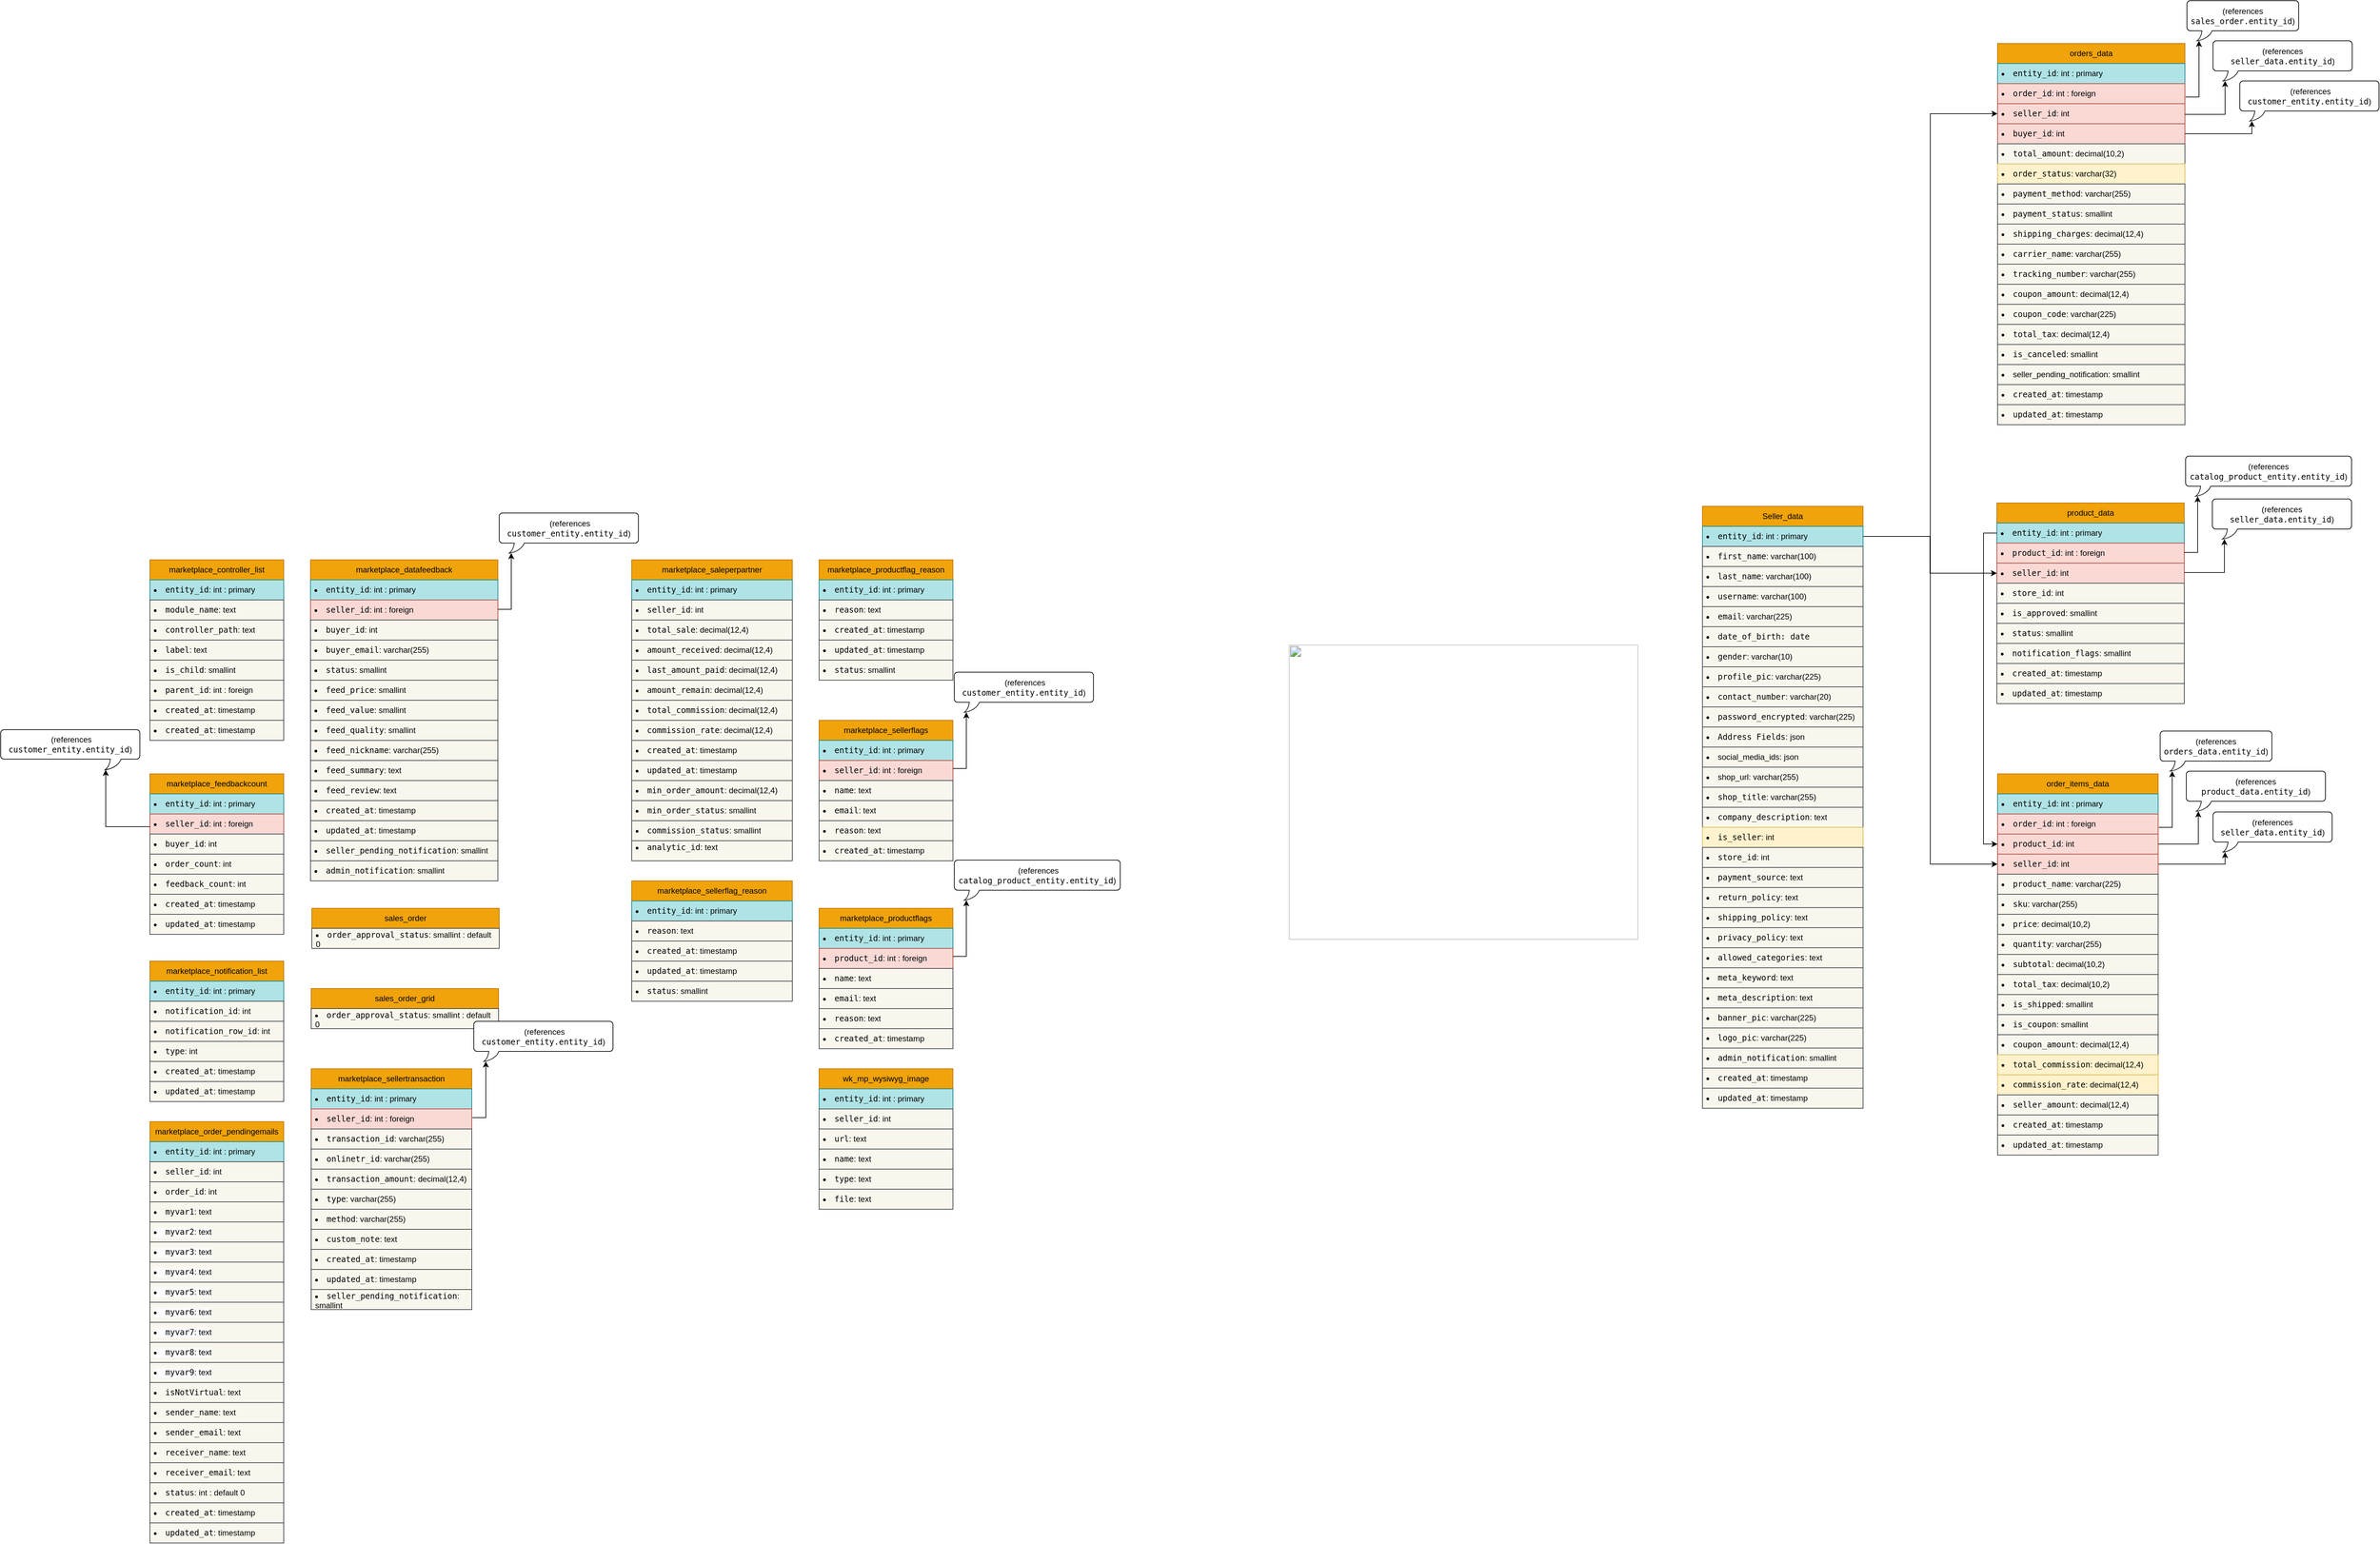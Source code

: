 <mxfile version="24.7.14">
  <diagram name="Page-1" id="0y7vf47wBlPhZiU6Y0xh">
    <mxGraphModel dx="3364" dy="1630" grid="1" gridSize="10" guides="1" tooltips="1" connect="1" arrows="1" fold="1" page="0" pageScale="1" pageWidth="850" pageHeight="1100" background="none" math="0" shadow="0">
      <root>
        <mxCell id="0" />
        <mxCell id="1" parent="0" />
        <mxCell id="it-sZNHtnUhBp84_tpPG-1" value="marketplace_datafeedback" style="swimlane;fontStyle=0;childLayout=stackLayout;horizontal=1;startSize=30;horizontalStack=0;resizeParent=1;resizeParentMax=0;resizeLast=0;collapsible=1;marginBottom=0;whiteSpace=wrap;html=1;fillColor=#f0a30a;fontColor=#000000;strokeColor=#BD7000;" parent="1" vertex="1">
          <mxGeometry x="-1440" y="40" width="280" height="480" as="geometry" />
        </mxCell>
        <mxCell id="it-sZNHtnUhBp84_tpPG-2" value="&lt;li&gt;&lt;code&gt;entity_id&lt;/code&gt;: int : primary&lt;/li&gt;" style="text;strokeColor=#0e8088;fillColor=#b0e3e6;align=left;verticalAlign=middle;spacingLeft=4;spacingRight=4;overflow=hidden;points=[[0,0.5],[1,0.5]];portConstraint=eastwest;rotatable=0;whiteSpace=wrap;html=1;" parent="it-sZNHtnUhBp84_tpPG-1" vertex="1">
          <mxGeometry y="30" width="280" height="30" as="geometry" />
        </mxCell>
        <mxCell id="it-sZNHtnUhBp84_tpPG-3" value="&lt;li&gt;&lt;code style=&quot;background-color: initial;&quot;&gt;seller_id&lt;/code&gt;&lt;span style=&quot;background-color: initial;&quot;&gt;: int : foreign&amp;nbsp;&lt;/span&gt;&lt;br&gt;&lt;/li&gt;" style="text;strokeColor=#ae4132;fillColor=#fad9d5;align=left;verticalAlign=middle;spacingLeft=4;spacingRight=4;overflow=hidden;points=[[0,0.5],[1,0.5]];portConstraint=eastwest;rotatable=0;whiteSpace=wrap;html=1;" parent="it-sZNHtnUhBp84_tpPG-1" vertex="1">
          <mxGeometry y="60" width="280" height="30" as="geometry" />
        </mxCell>
        <mxCell id="it-sZNHtnUhBp84_tpPG-4" value="&lt;li&gt;&lt;code&gt;buyer_id&lt;/code&gt;: int&lt;/li&gt;" style="text;strokeColor=#36393d;fillColor=#f9f7ed;align=left;verticalAlign=middle;spacingLeft=4;spacingRight=4;overflow=hidden;points=[[0,0.5],[1,0.5]];portConstraint=eastwest;rotatable=0;whiteSpace=wrap;html=1;" parent="it-sZNHtnUhBp84_tpPG-1" vertex="1">
          <mxGeometry y="90" width="280" height="30" as="geometry" />
        </mxCell>
        <mxCell id="it-sZNHtnUhBp84_tpPG-95" value="&lt;li&gt;&lt;code&gt;buyer_email&lt;/code&gt;: varchar(255)&lt;/li&gt;" style="text;strokeColor=#36393d;fillColor=#f9f7ed;align=left;verticalAlign=middle;spacingLeft=4;spacingRight=4;overflow=hidden;points=[[0,0.5],[1,0.5]];portConstraint=eastwest;rotatable=0;whiteSpace=wrap;html=1;" parent="it-sZNHtnUhBp84_tpPG-1" vertex="1">
          <mxGeometry y="120" width="280" height="30" as="geometry" />
        </mxCell>
        <mxCell id="it-sZNHtnUhBp84_tpPG-113" value="&lt;li&gt;&lt;code&gt;status&lt;/code&gt;: smallint&lt;/li&gt;" style="text;strokeColor=#36393d;fillColor=#f9f7ed;align=left;verticalAlign=middle;spacingLeft=4;spacingRight=4;overflow=hidden;points=[[0,0.5],[1,0.5]];portConstraint=eastwest;rotatable=0;whiteSpace=wrap;html=1;" parent="it-sZNHtnUhBp84_tpPG-1" vertex="1">
          <mxGeometry y="150" width="280" height="30" as="geometry" />
        </mxCell>
        <mxCell id="it-sZNHtnUhBp84_tpPG-112" value="&lt;li&gt;&lt;code style=&quot;background-color: initial;&quot;&gt;feed_price&lt;/code&gt;&lt;span style=&quot;background-color: initial;&quot;&gt;: smallint&lt;/span&gt;&lt;br&gt;&lt;/li&gt;" style="text;strokeColor=#36393d;fillColor=#f9f7ed;align=left;verticalAlign=middle;spacingLeft=4;spacingRight=4;overflow=hidden;points=[[0,0.5],[1,0.5]];portConstraint=eastwest;rotatable=0;whiteSpace=wrap;html=1;" parent="it-sZNHtnUhBp84_tpPG-1" vertex="1">
          <mxGeometry y="180" width="280" height="30" as="geometry" />
        </mxCell>
        <mxCell id="it-sZNHtnUhBp84_tpPG-111" value="&lt;li&gt;&lt;code style=&quot;background-color: initial;&quot;&gt;feed_value&lt;/code&gt;&lt;span style=&quot;background-color: initial;&quot;&gt;: smallint&lt;/span&gt;&lt;br&gt;&lt;/li&gt;" style="text;strokeColor=#36393d;fillColor=#f9f7ed;align=left;verticalAlign=middle;spacingLeft=4;spacingRight=4;overflow=hidden;points=[[0,0.5],[1,0.5]];portConstraint=eastwest;rotatable=0;whiteSpace=wrap;html=1;" parent="it-sZNHtnUhBp84_tpPG-1" vertex="1">
          <mxGeometry y="210" width="280" height="30" as="geometry" />
        </mxCell>
        <mxCell id="it-sZNHtnUhBp84_tpPG-110" value="&lt;li&gt;&lt;code&gt;feed_quality&lt;/code&gt;: smallint&lt;/li&gt;" style="text;strokeColor=#36393d;fillColor=#f9f7ed;align=left;verticalAlign=middle;spacingLeft=4;spacingRight=4;overflow=hidden;points=[[0,0.5],[1,0.5]];portConstraint=eastwest;rotatable=0;whiteSpace=wrap;html=1;" parent="it-sZNHtnUhBp84_tpPG-1" vertex="1">
          <mxGeometry y="240" width="280" height="30" as="geometry" />
        </mxCell>
        <mxCell id="it-sZNHtnUhBp84_tpPG-109" value="&lt;li&gt;&lt;code style=&quot;background-color: initial;&quot;&gt;feed_nickname&lt;/code&gt;&lt;span style=&quot;background-color: initial;&quot;&gt;: varchar(255)&lt;/span&gt;&lt;/li&gt;" style="text;strokeColor=#36393d;fillColor=#f9f7ed;align=left;verticalAlign=middle;spacingLeft=4;spacingRight=4;overflow=hidden;points=[[0,0.5],[1,0.5]];portConstraint=eastwest;rotatable=0;whiteSpace=wrap;html=1;" parent="it-sZNHtnUhBp84_tpPG-1" vertex="1">
          <mxGeometry y="270" width="280" height="30" as="geometry" />
        </mxCell>
        <mxCell id="it-sZNHtnUhBp84_tpPG-108" value="&lt;li&gt;&lt;code style=&quot;background-color: initial;&quot;&gt;feed_summary&lt;/code&gt;&lt;span style=&quot;background-color: initial;&quot;&gt;: text&lt;/span&gt;&lt;/li&gt;" style="text;strokeColor=#36393d;fillColor=#f9f7ed;align=left;verticalAlign=middle;spacingLeft=4;spacingRight=4;overflow=hidden;points=[[0,0.5],[1,0.5]];portConstraint=eastwest;rotatable=0;whiteSpace=wrap;html=1;" parent="it-sZNHtnUhBp84_tpPG-1" vertex="1">
          <mxGeometry y="300" width="280" height="30" as="geometry" />
        </mxCell>
        <mxCell id="it-sZNHtnUhBp84_tpPG-107" value="&lt;li&gt;&lt;code&gt;feed_review&lt;/code&gt;: text&lt;/li&gt;" style="text;strokeColor=#36393d;fillColor=#f9f7ed;align=left;verticalAlign=middle;spacingLeft=4;spacingRight=4;overflow=hidden;points=[[0,0.5],[1,0.5]];portConstraint=eastwest;rotatable=0;whiteSpace=wrap;html=1;" parent="it-sZNHtnUhBp84_tpPG-1" vertex="1">
          <mxGeometry y="330" width="280" height="30" as="geometry" />
        </mxCell>
        <mxCell id="it-sZNHtnUhBp84_tpPG-106" value="&lt;li&gt;&lt;code style=&quot;background-color: initial;&quot;&gt;created_at&lt;/code&gt;&lt;span style=&quot;background-color: initial;&quot;&gt;: timestamp&lt;/span&gt;&lt;/li&gt;" style="text;strokeColor=#36393d;fillColor=#f9f7ed;align=left;verticalAlign=middle;spacingLeft=4;spacingRight=4;overflow=hidden;points=[[0,0.5],[1,0.5]];portConstraint=eastwest;rotatable=0;whiteSpace=wrap;html=1;" parent="it-sZNHtnUhBp84_tpPG-1" vertex="1">
          <mxGeometry y="360" width="280" height="30" as="geometry" />
        </mxCell>
        <mxCell id="it-sZNHtnUhBp84_tpPG-105" value="&lt;li&gt;&lt;code style=&quot;background-color: initial;&quot;&gt;updated_at&lt;/code&gt;&lt;span style=&quot;background-color: initial;&quot;&gt;: timestamp&lt;/span&gt;&lt;br&gt;&lt;/li&gt;" style="text;strokeColor=#36393d;fillColor=#f9f7ed;align=left;verticalAlign=middle;spacingLeft=4;spacingRight=4;overflow=hidden;points=[[0,0.5],[1,0.5]];portConstraint=eastwest;rotatable=0;whiteSpace=wrap;html=1;" parent="it-sZNHtnUhBp84_tpPG-1" vertex="1">
          <mxGeometry y="390" width="280" height="30" as="geometry" />
        </mxCell>
        <mxCell id="it-sZNHtnUhBp84_tpPG-104" value="&lt;li&gt;&lt;code&gt;seller_pending_notification&lt;/code&gt;: smallint&lt;/li&gt;" style="text;strokeColor=#36393d;fillColor=#f9f7ed;align=left;verticalAlign=middle;spacingLeft=4;spacingRight=4;overflow=hidden;points=[[0,0.5],[1,0.5]];portConstraint=eastwest;rotatable=0;whiteSpace=wrap;html=1;" parent="it-sZNHtnUhBp84_tpPG-1" vertex="1">
          <mxGeometry y="420" width="280" height="30" as="geometry" />
        </mxCell>
        <mxCell id="it-sZNHtnUhBp84_tpPG-103" value="&lt;li&gt;&lt;code style=&quot;background-color: initial;&quot;&gt;admin_notification&lt;/code&gt;&lt;span style=&quot;background-color: initial;&quot;&gt;: smallint&lt;/span&gt;&lt;/li&gt;" style="text;strokeColor=#36393d;fillColor=#f9f7ed;align=left;verticalAlign=middle;spacingLeft=4;spacingRight=4;overflow=hidden;points=[[0,0.5],[1,0.5]];portConstraint=eastwest;rotatable=0;whiteSpace=wrap;html=1;" parent="it-sZNHtnUhBp84_tpPG-1" vertex="1">
          <mxGeometry y="450" width="280" height="30" as="geometry" />
        </mxCell>
        <mxCell id="it-sZNHtnUhBp84_tpPG-5" value="marketplace_controller_list" style="swimlane;fontStyle=0;childLayout=stackLayout;horizontal=1;startSize=30;horizontalStack=0;resizeParent=1;resizeParentMax=0;resizeLast=0;collapsible=1;marginBottom=0;whiteSpace=wrap;html=1;fillColor=#f0a30a;strokeColor=#BD7000;fontColor=#000000;rounded=0;glass=0;shadow=0;swimlaneFillColor=none;swimlaneLine=1;perimeterSpacing=0;" parent="1" vertex="1">
          <mxGeometry x="-1680" y="40" width="200" height="270" as="geometry" />
        </mxCell>
        <mxCell id="it-sZNHtnUhBp84_tpPG-6" value="&lt;li&gt;&lt;code&gt;entity_id&lt;/code&gt;: int : primary&lt;/li&gt;" style="text;align=left;verticalAlign=middle;spacingLeft=4;spacingRight=4;overflow=hidden;points=[[0,0.5],[1,0.5]];portConstraint=eastwest;rotatable=0;whiteSpace=wrap;html=1;fillColor=#b0e3e6;strokeColor=#0e8088;" parent="it-sZNHtnUhBp84_tpPG-5" vertex="1">
          <mxGeometry y="30" width="200" height="30" as="geometry" />
        </mxCell>
        <mxCell id="it-sZNHtnUhBp84_tpPG-7" value="&lt;li&gt;&lt;code style=&quot;background-color: initial;&quot;&gt;module_name&lt;/code&gt;&lt;span style=&quot;background-color: initial;&quot;&gt;: text&lt;/span&gt;&lt;br&gt;&lt;/li&gt;" style="text;strokeColor=#36393d;fillColor=#f9f7ed;align=left;verticalAlign=middle;spacingLeft=4;spacingRight=4;overflow=hidden;points=[[0,0.5],[1,0.5]];portConstraint=eastwest;rotatable=0;whiteSpace=wrap;html=1;" parent="it-sZNHtnUhBp84_tpPG-5" vertex="1">
          <mxGeometry y="60" width="200" height="30" as="geometry" />
        </mxCell>
        <mxCell id="it-sZNHtnUhBp84_tpPG-8" value="&lt;li&gt;&lt;code style=&quot;background-color: initial;&quot;&gt;controller_path&lt;/code&gt;&lt;span style=&quot;background-color: initial;&quot;&gt;: text&lt;/span&gt;&lt;/li&gt;" style="text;strokeColor=#36393d;fillColor=#f9f7ed;align=left;verticalAlign=middle;spacingLeft=4;spacingRight=4;overflow=hidden;points=[[0,0.5],[1,0.5]];portConstraint=eastwest;rotatable=0;whiteSpace=wrap;html=1;" parent="it-sZNHtnUhBp84_tpPG-5" vertex="1">
          <mxGeometry y="90" width="200" height="30" as="geometry" />
        </mxCell>
        <mxCell id="it-sZNHtnUhBp84_tpPG-96" value="&lt;li&gt;&lt;code style=&quot;background-color: initial;&quot;&gt;label&lt;/code&gt;&lt;span style=&quot;background-color: initial;&quot;&gt;: text&lt;/span&gt;&lt;/li&gt;" style="text;strokeColor=#36393d;fillColor=#f9f7ed;align=left;verticalAlign=middle;spacingLeft=4;spacingRight=4;overflow=hidden;points=[[0,0.5],[1,0.5]];portConstraint=eastwest;rotatable=0;whiteSpace=wrap;html=1;" parent="it-sZNHtnUhBp84_tpPG-5" vertex="1">
          <mxGeometry y="120" width="200" height="30" as="geometry" />
        </mxCell>
        <mxCell id="it-sZNHtnUhBp84_tpPG-99" value="&lt;li&gt;&lt;code&gt;is_child&lt;/code&gt;: smallint&lt;/li&gt;" style="text;strokeColor=#36393d;fillColor=#f9f7ed;align=left;verticalAlign=middle;spacingLeft=4;spacingRight=4;overflow=hidden;points=[[0,0.5],[1,0.5]];portConstraint=eastwest;rotatable=0;whiteSpace=wrap;html=1;" parent="it-sZNHtnUhBp84_tpPG-5" vertex="1">
          <mxGeometry y="150" width="200" height="30" as="geometry" />
        </mxCell>
        <mxCell id="it-sZNHtnUhBp84_tpPG-98" value="&lt;li&gt;&lt;code&gt;parent_id&lt;/code&gt;: int : foreign&lt;/li&gt;" style="text;strokeColor=#36393d;fillColor=#f9f7ed;align=left;verticalAlign=middle;spacingLeft=4;spacingRight=4;overflow=hidden;points=[[0,0.5],[1,0.5]];portConstraint=eastwest;rotatable=0;whiteSpace=wrap;html=1;" parent="it-sZNHtnUhBp84_tpPG-5" vertex="1">
          <mxGeometry y="180" width="200" height="30" as="geometry" />
        </mxCell>
        <mxCell id="it-sZNHtnUhBp84_tpPG-97" value="&lt;li&gt;&lt;code&gt;created_at&lt;/code&gt;: timestamp&lt;/li&gt;" style="text;strokeColor=#36393d;fillColor=#f9f7ed;align=left;verticalAlign=middle;spacingLeft=4;spacingRight=4;overflow=hidden;points=[[0,0.5],[1,0.5]];portConstraint=eastwest;rotatable=0;whiteSpace=wrap;html=1;" parent="it-sZNHtnUhBp84_tpPG-5" vertex="1">
          <mxGeometry y="210" width="200" height="30" as="geometry" />
        </mxCell>
        <mxCell id="it-sZNHtnUhBp84_tpPG-100" value="&lt;li&gt;&lt;code&gt;created_at&lt;/code&gt;: timestamp&lt;/li&gt;" style="text;strokeColor=#36393d;fillColor=#f9f7ed;align=left;verticalAlign=middle;spacingLeft=4;spacingRight=4;overflow=hidden;points=[[0,0.5],[1,0.5]];portConstraint=eastwest;rotatable=0;whiteSpace=wrap;html=1;" parent="it-sZNHtnUhBp84_tpPG-5" vertex="1">
          <mxGeometry y="240" width="200" height="30" as="geometry" />
        </mxCell>
        <mxCell id="it-sZNHtnUhBp84_tpPG-10" value="marketplace_feedbackcount" style="swimlane;fontStyle=0;childLayout=stackLayout;horizontal=1;startSize=30;horizontalStack=0;resizeParent=1;resizeParentMax=0;resizeLast=0;collapsible=1;marginBottom=0;whiteSpace=wrap;html=1;fillColor=#f0a30a;fontColor=#000000;strokeColor=#BD7000;" parent="1" vertex="1">
          <mxGeometry x="-1680" y="360" width="200" height="240" as="geometry" />
        </mxCell>
        <mxCell id="it-sZNHtnUhBp84_tpPG-11" value="&lt;li&gt;&lt;code&gt;entity_id&lt;/code&gt;: int : primary&lt;/li&gt;" style="text;strokeColor=#0e8088;fillColor=#b0e3e6;align=left;verticalAlign=middle;spacingLeft=4;spacingRight=4;overflow=hidden;points=[[0,0.5],[1,0.5]];portConstraint=eastwest;rotatable=0;whiteSpace=wrap;html=1;" parent="it-sZNHtnUhBp84_tpPG-10" vertex="1">
          <mxGeometry y="30" width="200" height="30" as="geometry" />
        </mxCell>
        <mxCell id="it-sZNHtnUhBp84_tpPG-12" value="&lt;li&gt;&lt;code style=&quot;background-color: initial;&quot;&gt;seller_id&lt;/code&gt;&lt;span style=&quot;background-color: initial;&quot;&gt;: int : foreign&lt;/span&gt;&lt;br&gt;&lt;/li&gt;" style="text;strokeColor=#ae4132;fillColor=#fad9d5;align=left;verticalAlign=middle;spacingLeft=4;spacingRight=4;overflow=hidden;points=[[0,0.5],[1,0.5]];portConstraint=eastwest;rotatable=0;whiteSpace=wrap;html=1;" parent="it-sZNHtnUhBp84_tpPG-10" vertex="1">
          <mxGeometry y="60" width="200" height="30" as="geometry" />
        </mxCell>
        <mxCell id="it-sZNHtnUhBp84_tpPG-13" value="&lt;li&gt;&lt;code&gt;buyer_id&lt;/code&gt;: int&lt;/li&gt;" style="text;strokeColor=#36393d;fillColor=#f9f7ed;align=left;verticalAlign=middle;spacingLeft=4;spacingRight=4;overflow=hidden;points=[[0,0.5],[1,0.5]];portConstraint=eastwest;rotatable=0;whiteSpace=wrap;html=1;" parent="it-sZNHtnUhBp84_tpPG-10" vertex="1">
          <mxGeometry y="90" width="200" height="30" as="geometry" />
        </mxCell>
        <mxCell id="it-sZNHtnUhBp84_tpPG-117" value="&lt;li&gt;&lt;code style=&quot;background-color: initial;&quot;&gt;order_count&lt;/code&gt;&lt;span style=&quot;background-color: initial;&quot;&gt;: int&lt;/span&gt;&lt;/li&gt;" style="text;strokeColor=#36393d;fillColor=#f9f7ed;align=left;verticalAlign=middle;spacingLeft=4;spacingRight=4;overflow=hidden;points=[[0,0.5],[1,0.5]];portConstraint=eastwest;rotatable=0;whiteSpace=wrap;html=1;" parent="it-sZNHtnUhBp84_tpPG-10" vertex="1">
          <mxGeometry y="120" width="200" height="30" as="geometry" />
        </mxCell>
        <mxCell id="it-sZNHtnUhBp84_tpPG-116" value="&lt;li&gt;&lt;code style=&quot;background-color: initial;&quot;&gt;feedback_count&lt;/code&gt;&lt;span style=&quot;background-color: initial;&quot;&gt;: int&lt;/span&gt;&lt;/li&gt;" style="text;strokeColor=#36393d;fillColor=#f9f7ed;align=left;verticalAlign=middle;spacingLeft=4;spacingRight=4;overflow=hidden;points=[[0,0.5],[1,0.5]];portConstraint=eastwest;rotatable=0;whiteSpace=wrap;html=1;" parent="it-sZNHtnUhBp84_tpPG-10" vertex="1">
          <mxGeometry y="150" width="200" height="30" as="geometry" />
        </mxCell>
        <mxCell id="it-sZNHtnUhBp84_tpPG-115" value="&lt;li&gt;&lt;code style=&quot;background-color: initial;&quot;&gt;created_at&lt;/code&gt;&lt;span style=&quot;background-color: initial;&quot;&gt;: timestamp&lt;/span&gt;&lt;/li&gt;" style="text;strokeColor=#36393d;fillColor=#f9f7ed;align=left;verticalAlign=middle;spacingLeft=4;spacingRight=4;overflow=hidden;points=[[0,0.5],[1,0.5]];portConstraint=eastwest;rotatable=0;whiteSpace=wrap;html=1;" parent="it-sZNHtnUhBp84_tpPG-10" vertex="1">
          <mxGeometry y="180" width="200" height="30" as="geometry" />
        </mxCell>
        <mxCell id="it-sZNHtnUhBp84_tpPG-114" value="&lt;li&gt;&lt;code style=&quot;background-color: initial;&quot;&gt;updated_at&lt;/code&gt;&lt;span style=&quot;background-color: initial;&quot;&gt;: timestamp&lt;/span&gt;&lt;br&gt;&lt;/li&gt;" style="text;strokeColor=#36393d;fillColor=#f9f7ed;align=left;verticalAlign=middle;spacingLeft=4;spacingRight=4;overflow=hidden;points=[[0,0.5],[1,0.5]];portConstraint=eastwest;rotatable=0;whiteSpace=wrap;html=1;" parent="it-sZNHtnUhBp84_tpPG-10" vertex="1">
          <mxGeometry y="210" width="200" height="30" as="geometry" />
        </mxCell>
        <mxCell id="it-sZNHtnUhBp84_tpPG-18" value="marketplace_order_pendingemails" style="swimlane;fontStyle=0;childLayout=stackLayout;horizontal=1;startSize=30;horizontalStack=0;resizeParent=1;resizeParentMax=0;resizeLast=0;collapsible=1;marginBottom=0;whiteSpace=wrap;html=1;fillColor=#f0a30a;fontColor=#000000;strokeColor=#BD7000;" parent="1" vertex="1">
          <mxGeometry x="-1680" y="880" width="200" height="630" as="geometry" />
        </mxCell>
        <mxCell id="it-sZNHtnUhBp84_tpPG-19" value="&lt;li&gt;&lt;code&gt;entity_id&lt;/code&gt;: int : primary&lt;/li&gt;" style="text;strokeColor=#0e8088;fillColor=#b0e3e6;align=left;verticalAlign=middle;spacingLeft=4;spacingRight=4;overflow=hidden;points=[[0,0.5],[1,0.5]];portConstraint=eastwest;rotatable=0;whiteSpace=wrap;html=1;" parent="it-sZNHtnUhBp84_tpPG-18" vertex="1">
          <mxGeometry y="30" width="200" height="30" as="geometry" />
        </mxCell>
        <mxCell id="it-sZNHtnUhBp84_tpPG-20" value="&lt;li&gt;&lt;code style=&quot;background-color: initial;&quot;&gt;seller_id&lt;/code&gt;&lt;span style=&quot;background-color: initial;&quot;&gt;: int&lt;/span&gt;&lt;br&gt;&lt;/li&gt;" style="text;strokeColor=#36393d;fillColor=#f9f7ed;align=left;verticalAlign=middle;spacingLeft=4;spacingRight=4;overflow=hidden;points=[[0,0.5],[1,0.5]];portConstraint=eastwest;rotatable=0;whiteSpace=wrap;html=1;" parent="it-sZNHtnUhBp84_tpPG-18" vertex="1">
          <mxGeometry y="60" width="200" height="30" as="geometry" />
        </mxCell>
        <mxCell id="it-sZNHtnUhBp84_tpPG-21" value="&lt;li&gt;&lt;code style=&quot;background-color: initial;&quot;&gt;order_id&lt;/code&gt;&lt;span style=&quot;background-color: initial;&quot;&gt;: int&lt;/span&gt;&lt;br&gt;&lt;/li&gt;" style="text;strokeColor=#36393d;fillColor=#f9f7ed;align=left;verticalAlign=middle;spacingLeft=4;spacingRight=4;overflow=hidden;points=[[0,0.5],[1,0.5]];portConstraint=eastwest;rotatable=0;whiteSpace=wrap;html=1;" parent="it-sZNHtnUhBp84_tpPG-18" vertex="1">
          <mxGeometry y="90" width="200" height="30" as="geometry" />
        </mxCell>
        <mxCell id="it-sZNHtnUhBp84_tpPG-159" value="&lt;li&gt;&lt;code style=&quot;background-color: initial;&quot;&gt;myvar1&lt;/code&gt;: text&lt;/li&gt;" style="text;strokeColor=#36393d;fillColor=#f9f7ed;align=left;verticalAlign=middle;spacingLeft=4;spacingRight=4;overflow=hidden;points=[[0,0.5],[1,0.5]];portConstraint=eastwest;rotatable=0;whiteSpace=wrap;html=1;" parent="it-sZNHtnUhBp84_tpPG-18" vertex="1">
          <mxGeometry y="120" width="200" height="30" as="geometry" />
        </mxCell>
        <mxCell id="it-sZNHtnUhBp84_tpPG-158" value="&lt;li style=&quot;forced-color-adjust: none; color: rgb(0, 0, 0); font-family: Helvetica; font-size: 12px; font-style: normal; font-variant-ligatures: normal; font-variant-caps: normal; font-weight: 400; letter-spacing: normal; orphans: 2; text-indent: 0px; text-transform: none; widows: 2; word-spacing: 0px; -webkit-text-stroke-width: 0px; white-space: normal; background-color: rgb(251, 251, 251); text-decoration-thickness: initial; text-decoration-style: initial; text-decoration-color: initial;&quot;&gt;&lt;code&gt;myvar2&lt;/code&gt;: text&lt;br&gt;&lt;/li&gt;" style="text;strokeColor=#36393d;fillColor=#f9f7ed;align=left;verticalAlign=middle;spacingLeft=4;spacingRight=4;overflow=hidden;points=[[0,0.5],[1,0.5]];portConstraint=eastwest;rotatable=0;whiteSpace=wrap;html=1;" parent="it-sZNHtnUhBp84_tpPG-18" vertex="1">
          <mxGeometry y="150" width="200" height="30" as="geometry" />
        </mxCell>
        <mxCell id="it-sZNHtnUhBp84_tpPG-157" value="&lt;li style=&quot;forced-color-adjust: none; color: rgb(0, 0, 0); font-family: Helvetica; font-size: 12px; font-style: normal; font-variant-ligatures: normal; font-variant-caps: normal; font-weight: 400; letter-spacing: normal; orphans: 2; text-indent: 0px; text-transform: none; widows: 2; word-spacing: 0px; -webkit-text-stroke-width: 0px; white-space: normal; background-color: rgb(251, 251, 251); text-decoration-thickness: initial; text-decoration-style: initial; text-decoration-color: initial;&quot;&gt;&lt;code&gt;myvar3&lt;/code&gt;: text&lt;br&gt;&lt;/li&gt;" style="text;strokeColor=#36393d;fillColor=#f9f7ed;align=left;verticalAlign=middle;spacingLeft=4;spacingRight=4;overflow=hidden;points=[[0,0.5],[1,0.5]];portConstraint=eastwest;rotatable=0;whiteSpace=wrap;html=1;" parent="it-sZNHtnUhBp84_tpPG-18" vertex="1">
          <mxGeometry y="180" width="200" height="30" as="geometry" />
        </mxCell>
        <mxCell id="it-sZNHtnUhBp84_tpPG-156" value="&lt;li style=&quot;forced-color-adjust: none; color: rgb(0, 0, 0); font-family: Helvetica; font-size: 12px; font-style: normal; font-variant-ligatures: normal; font-variant-caps: normal; font-weight: 400; letter-spacing: normal; orphans: 2; text-indent: 0px; text-transform: none; widows: 2; word-spacing: 0px; -webkit-text-stroke-width: 0px; white-space: normal; background-color: rgb(251, 251, 251); text-decoration-thickness: initial; text-decoration-style: initial; text-decoration-color: initial;&quot;&gt;&lt;code&gt;myvar4&lt;/code&gt;: text&lt;br&gt;&lt;/li&gt;" style="text;strokeColor=#36393d;fillColor=#f9f7ed;align=left;verticalAlign=middle;spacingLeft=4;spacingRight=4;overflow=hidden;points=[[0,0.5],[1,0.5]];portConstraint=eastwest;rotatable=0;whiteSpace=wrap;html=1;" parent="it-sZNHtnUhBp84_tpPG-18" vertex="1">
          <mxGeometry y="210" width="200" height="30" as="geometry" />
        </mxCell>
        <mxCell id="it-sZNHtnUhBp84_tpPG-160" value="&lt;li style=&quot;forced-color-adjust: none; color: rgb(0, 0, 0); font-family: Helvetica; font-size: 12px; font-style: normal; font-variant-ligatures: normal; font-variant-caps: normal; font-weight: 400; letter-spacing: normal; orphans: 2; text-indent: 0px; text-transform: none; widows: 2; word-spacing: 0px; -webkit-text-stroke-width: 0px; white-space: normal; background-color: rgb(251, 251, 251); text-decoration-thickness: initial; text-decoration-style: initial; text-decoration-color: initial;&quot;&gt;&lt;code&gt;myvar5&lt;/code&gt;: text&lt;br&gt;&lt;/li&gt;" style="text;strokeColor=#36393d;fillColor=#f9f7ed;align=left;verticalAlign=middle;spacingLeft=4;spacingRight=4;overflow=hidden;points=[[0,0.5],[1,0.5]];portConstraint=eastwest;rotatable=0;whiteSpace=wrap;html=1;" parent="it-sZNHtnUhBp84_tpPG-18" vertex="1">
          <mxGeometry y="240" width="200" height="30" as="geometry" />
        </mxCell>
        <mxCell id="it-sZNHtnUhBp84_tpPG-162" value="&lt;li style=&quot;forced-color-adjust: none; color: rgb(0, 0, 0); font-family: Helvetica; font-size: 12px; font-style: normal; font-variant-ligatures: normal; font-variant-caps: normal; font-weight: 400; letter-spacing: normal; orphans: 2; text-indent: 0px; text-transform: none; widows: 2; word-spacing: 0px; -webkit-text-stroke-width: 0px; white-space: normal; background-color: rgb(251, 251, 251); text-decoration-thickness: initial; text-decoration-style: initial; text-decoration-color: initial;&quot;&gt;&lt;code&gt;myvar6&lt;/code&gt;: text&lt;br&gt;&lt;/li&gt;" style="text;strokeColor=#36393d;fillColor=#f9f7ed;align=left;verticalAlign=middle;spacingLeft=4;spacingRight=4;overflow=hidden;points=[[0,0.5],[1,0.5]];portConstraint=eastwest;rotatable=0;whiteSpace=wrap;html=1;" parent="it-sZNHtnUhBp84_tpPG-18" vertex="1">
          <mxGeometry y="270" width="200" height="30" as="geometry" />
        </mxCell>
        <mxCell id="it-sZNHtnUhBp84_tpPG-163" value="&lt;li style=&quot;forced-color-adjust: none; color: rgb(0, 0, 0); font-family: Helvetica; font-size: 12px; font-style: normal; font-variant-ligatures: normal; font-variant-caps: normal; font-weight: 400; letter-spacing: normal; orphans: 2; text-indent: 0px; text-transform: none; widows: 2; word-spacing: 0px; -webkit-text-stroke-width: 0px; white-space: normal; background-color: rgb(251, 251, 251); text-decoration-thickness: initial; text-decoration-style: initial; text-decoration-color: initial;&quot;&gt;&lt;code&gt;myvar7&lt;/code&gt;: text&lt;br&gt;&lt;/li&gt;" style="text;strokeColor=#36393d;fillColor=#f9f7ed;align=left;verticalAlign=middle;spacingLeft=4;spacingRight=4;overflow=hidden;points=[[0,0.5],[1,0.5]];portConstraint=eastwest;rotatable=0;whiteSpace=wrap;html=1;" parent="it-sZNHtnUhBp84_tpPG-18" vertex="1">
          <mxGeometry y="300" width="200" height="30" as="geometry" />
        </mxCell>
        <mxCell id="it-sZNHtnUhBp84_tpPG-161" value="&lt;li style=&quot;forced-color-adjust: none; color: rgb(0, 0, 0); font-family: Helvetica; font-size: 12px; font-style: normal; font-variant-ligatures: normal; font-variant-caps: normal; font-weight: 400; letter-spacing: normal; orphans: 2; text-indent: 0px; text-transform: none; widows: 2; word-spacing: 0px; -webkit-text-stroke-width: 0px; white-space: normal; background-color: rgb(251, 251, 251); text-decoration-thickness: initial; text-decoration-style: initial; text-decoration-color: initial;&quot;&gt;&lt;code&gt;myvar8&lt;/code&gt;: text&lt;br&gt;&lt;/li&gt;" style="text;strokeColor=#36393d;fillColor=#f9f7ed;align=left;verticalAlign=middle;spacingLeft=4;spacingRight=4;overflow=hidden;points=[[0,0.5],[1,0.5]];portConstraint=eastwest;rotatable=0;whiteSpace=wrap;html=1;" parent="it-sZNHtnUhBp84_tpPG-18" vertex="1">
          <mxGeometry y="330" width="200" height="30" as="geometry" />
        </mxCell>
        <mxCell id="it-sZNHtnUhBp84_tpPG-164" value="&lt;li style=&quot;forced-color-adjust: none; color: rgb(0, 0, 0); font-family: Helvetica; font-size: 12px; font-style: normal; font-variant-ligatures: normal; font-variant-caps: normal; font-weight: 400; letter-spacing: normal; orphans: 2; text-indent: 0px; text-transform: none; widows: 2; word-spacing: 0px; -webkit-text-stroke-width: 0px; white-space: normal; background-color: rgb(251, 251, 251); text-decoration-thickness: initial; text-decoration-style: initial; text-decoration-color: initial;&quot;&gt;&lt;code&gt;myvar9&lt;/code&gt;: text&lt;br&gt;&lt;/li&gt;" style="text;strokeColor=#36393d;fillColor=#f9f7ed;align=left;verticalAlign=middle;spacingLeft=4;spacingRight=4;overflow=hidden;points=[[0,0.5],[1,0.5]];portConstraint=eastwest;rotatable=0;whiteSpace=wrap;html=1;" parent="it-sZNHtnUhBp84_tpPG-18" vertex="1">
          <mxGeometry y="360" width="200" height="30" as="geometry" />
        </mxCell>
        <mxCell id="it-sZNHtnUhBp84_tpPG-155" value="&lt;li&gt;&lt;code&gt;isNotVirtual&lt;/code&gt;: text&lt;/li&gt;" style="text;strokeColor=#36393d;fillColor=#f9f7ed;align=left;verticalAlign=middle;spacingLeft=4;spacingRight=4;overflow=hidden;points=[[0,0.5],[1,0.5]];portConstraint=eastwest;rotatable=0;whiteSpace=wrap;html=1;" parent="it-sZNHtnUhBp84_tpPG-18" vertex="1">
          <mxGeometry y="390" width="200" height="30" as="geometry" />
        </mxCell>
        <mxCell id="it-sZNHtnUhBp84_tpPG-154" value="&lt;li&gt;&lt;code style=&quot;background-color: initial;&quot;&gt;sender_name&lt;/code&gt;&lt;span style=&quot;background-color: initial;&quot;&gt;: text&lt;/span&gt;&lt;br&gt;&lt;/li&gt;" style="text;strokeColor=#36393d;fillColor=#f9f7ed;align=left;verticalAlign=middle;spacingLeft=4;spacingRight=4;overflow=hidden;points=[[0,0.5],[1,0.5]];portConstraint=eastwest;rotatable=0;whiteSpace=wrap;html=1;" parent="it-sZNHtnUhBp84_tpPG-18" vertex="1">
          <mxGeometry y="420" width="200" height="30" as="geometry" />
        </mxCell>
        <mxCell id="it-sZNHtnUhBp84_tpPG-153" value="&lt;li&gt;&lt;code&gt;sender_email&lt;/code&gt;: text&lt;/li&gt;" style="text;strokeColor=#36393d;fillColor=#f9f7ed;align=left;verticalAlign=middle;spacingLeft=4;spacingRight=4;overflow=hidden;points=[[0,0.5],[1,0.5]];portConstraint=eastwest;rotatable=0;whiteSpace=wrap;html=1;" parent="it-sZNHtnUhBp84_tpPG-18" vertex="1">
          <mxGeometry y="450" width="200" height="30" as="geometry" />
        </mxCell>
        <mxCell id="it-sZNHtnUhBp84_tpPG-152" value="&lt;li&gt;&lt;code style=&quot;background-color: initial;&quot;&gt;receiver_name&lt;/code&gt;&lt;span style=&quot;background-color: initial;&quot;&gt;: text&lt;/span&gt;&lt;/li&gt;" style="text;strokeColor=#36393d;fillColor=#f9f7ed;align=left;verticalAlign=middle;spacingLeft=4;spacingRight=4;overflow=hidden;points=[[0,0.5],[1,0.5]];portConstraint=eastwest;rotatable=0;whiteSpace=wrap;html=1;" parent="it-sZNHtnUhBp84_tpPG-18" vertex="1">
          <mxGeometry y="480" width="200" height="30" as="geometry" />
        </mxCell>
        <mxCell id="it-sZNHtnUhBp84_tpPG-151" value="&lt;li&gt;&lt;code style=&quot;background-color: initial;&quot;&gt;receiver_email&lt;/code&gt;&lt;span style=&quot;background-color: initial;&quot;&gt;: text&lt;/span&gt;&lt;/li&gt;" style="text;strokeColor=#36393d;fillColor=#f9f7ed;align=left;verticalAlign=middle;spacingLeft=4;spacingRight=4;overflow=hidden;points=[[0,0.5],[1,0.5]];portConstraint=eastwest;rotatable=0;whiteSpace=wrap;html=1;" parent="it-sZNHtnUhBp84_tpPG-18" vertex="1">
          <mxGeometry y="510" width="200" height="30" as="geometry" />
        </mxCell>
        <mxCell id="it-sZNHtnUhBp84_tpPG-146" value="&lt;li&gt;&lt;code style=&quot;background-color: initial;&quot;&gt;status&lt;/code&gt;&lt;span style=&quot;background-color: initial;&quot;&gt;: int : default 0&lt;/span&gt;&lt;/li&gt;" style="text;strokeColor=#36393d;fillColor=#f9f7ed;align=left;verticalAlign=middle;spacingLeft=4;spacingRight=4;overflow=hidden;points=[[0,0.5],[1,0.5]];portConstraint=eastwest;rotatable=0;whiteSpace=wrap;html=1;" parent="it-sZNHtnUhBp84_tpPG-18" vertex="1">
          <mxGeometry y="540" width="200" height="30" as="geometry" />
        </mxCell>
        <mxCell id="it-sZNHtnUhBp84_tpPG-145" value="&lt;li&gt;&lt;code style=&quot;background-color: initial;&quot;&gt;created_at&lt;/code&gt;&lt;span style=&quot;background-color: initial;&quot;&gt;: timestamp&lt;/span&gt;&lt;/li&gt;" style="text;strokeColor=#36393d;fillColor=#f9f7ed;align=left;verticalAlign=middle;spacingLeft=4;spacingRight=4;overflow=hidden;points=[[0,0.5],[1,0.5]];portConstraint=eastwest;rotatable=0;whiteSpace=wrap;html=1;" parent="it-sZNHtnUhBp84_tpPG-18" vertex="1">
          <mxGeometry y="570" width="200" height="30" as="geometry" />
        </mxCell>
        <mxCell id="it-sZNHtnUhBp84_tpPG-144" value="&lt;li&gt;&lt;code style=&quot;background-color: initial;&quot;&gt;updated_at&lt;/code&gt;&lt;span style=&quot;background-color: initial;&quot;&gt;: timestamp&lt;/span&gt;&lt;/li&gt;" style="text;strokeColor=#36393d;fillColor=#f9f7ed;align=left;verticalAlign=middle;spacingLeft=4;spacingRight=4;overflow=hidden;points=[[0,0.5],[1,0.5]];portConstraint=eastwest;rotatable=0;whiteSpace=wrap;html=1;" parent="it-sZNHtnUhBp84_tpPG-18" vertex="1">
          <mxGeometry y="600" width="200" height="30" as="geometry" />
        </mxCell>
        <mxCell id="it-sZNHtnUhBp84_tpPG-26" value="marketplace_notification_list" style="swimlane;fontStyle=0;childLayout=stackLayout;horizontal=1;startSize=30;horizontalStack=0;resizeParent=1;resizeParentMax=0;resizeLast=0;collapsible=1;marginBottom=0;whiteSpace=wrap;html=1;fillColor=#f0a30a;fontColor=#000000;strokeColor=#BD7000;" parent="1" vertex="1">
          <mxGeometry x="-1680" y="640" width="200" height="210" as="geometry" />
        </mxCell>
        <mxCell id="it-sZNHtnUhBp84_tpPG-27" value="&lt;li&gt;&lt;code&gt;entity_id&lt;/code&gt;: int : primary&lt;/li&gt;" style="text;strokeColor=#0e8088;fillColor=#b0e3e6;align=left;verticalAlign=middle;spacingLeft=4;spacingRight=4;overflow=hidden;points=[[0,0.5],[1,0.5]];portConstraint=eastwest;rotatable=0;whiteSpace=wrap;html=1;" parent="it-sZNHtnUhBp84_tpPG-26" vertex="1">
          <mxGeometry y="30" width="200" height="30" as="geometry" />
        </mxCell>
        <mxCell id="it-sZNHtnUhBp84_tpPG-28" value="&lt;li&gt;&lt;code style=&quot;background-color: initial;&quot;&gt;notification_id&lt;/code&gt;&lt;span style=&quot;background-color: initial;&quot;&gt;: int&lt;/span&gt;&lt;/li&gt;" style="text;strokeColor=#36393d;fillColor=#f9f7ed;align=left;verticalAlign=middle;spacingLeft=4;spacingRight=4;overflow=hidden;points=[[0,0.5],[1,0.5]];portConstraint=eastwest;rotatable=0;whiteSpace=wrap;html=1;" parent="it-sZNHtnUhBp84_tpPG-26" vertex="1">
          <mxGeometry y="60" width="200" height="30" as="geometry" />
        </mxCell>
        <mxCell id="it-sZNHtnUhBp84_tpPG-29" value="&lt;li&gt;&lt;code style=&quot;background-color: initial;&quot;&gt;notification_row_id&lt;/code&gt;&lt;span style=&quot;background-color: initial;&quot;&gt;: int&lt;/span&gt;&lt;br&gt;&lt;/li&gt;" style="text;strokeColor=#36393d;fillColor=#f9f7ed;align=left;verticalAlign=middle;spacingLeft=4;spacingRight=4;overflow=hidden;points=[[0,0.5],[1,0.5]];portConstraint=eastwest;rotatable=0;whiteSpace=wrap;html=1;" parent="it-sZNHtnUhBp84_tpPG-26" vertex="1">
          <mxGeometry y="90" width="200" height="30" as="geometry" />
        </mxCell>
        <mxCell id="it-sZNHtnUhBp84_tpPG-120" value="&lt;li&gt;&lt;code style=&quot;background-color: initial;&quot;&gt;type&lt;/code&gt;&lt;span style=&quot;background-color: initial;&quot;&gt;: int&lt;/span&gt;&lt;/li&gt;" style="text;strokeColor=#36393d;fillColor=#f9f7ed;align=left;verticalAlign=middle;spacingLeft=4;spacingRight=4;overflow=hidden;points=[[0,0.5],[1,0.5]];portConstraint=eastwest;rotatable=0;whiteSpace=wrap;html=1;" parent="it-sZNHtnUhBp84_tpPG-26" vertex="1">
          <mxGeometry y="120" width="200" height="30" as="geometry" />
        </mxCell>
        <mxCell id="it-sZNHtnUhBp84_tpPG-119" value="&lt;li&gt;&lt;code style=&quot;background-color: initial;&quot;&gt;created_at&lt;/code&gt;&lt;span style=&quot;background-color: initial;&quot;&gt;: timestamp&lt;/span&gt;&lt;/li&gt;" style="text;strokeColor=#36393d;fillColor=#f9f7ed;align=left;verticalAlign=middle;spacingLeft=4;spacingRight=4;overflow=hidden;points=[[0,0.5],[1,0.5]];portConstraint=eastwest;rotatable=0;whiteSpace=wrap;html=1;" parent="it-sZNHtnUhBp84_tpPG-26" vertex="1">
          <mxGeometry y="150" width="200" height="30" as="geometry" />
        </mxCell>
        <mxCell id="it-sZNHtnUhBp84_tpPG-118" value="&lt;li&gt;&lt;code style=&quot;background-color: initial;&quot;&gt;updated_at&lt;/code&gt;&lt;span style=&quot;background-color: initial;&quot;&gt;: timestamp&lt;/span&gt;&lt;/li&gt;" style="text;strokeColor=#36393d;fillColor=#f9f7ed;align=left;verticalAlign=middle;spacingLeft=4;spacingRight=4;overflow=hidden;points=[[0,0.5],[1,0.5]];portConstraint=eastwest;rotatable=0;whiteSpace=wrap;html=1;" parent="it-sZNHtnUhBp84_tpPG-26" vertex="1">
          <mxGeometry y="180" width="200" height="30" as="geometry" />
        </mxCell>
        <mxCell id="it-sZNHtnUhBp84_tpPG-38" value="marketplace_saleperpartner" style="swimlane;fontStyle=0;childLayout=stackLayout;horizontal=1;startSize=30;horizontalStack=0;resizeParent=1;resizeParentMax=0;resizeLast=0;collapsible=1;marginBottom=0;whiteSpace=wrap;html=1;fillColor=#f0a30a;fontColor=#000000;strokeColor=#BD7000;" parent="1" vertex="1">
          <mxGeometry x="-960" y="40" width="240" height="450" as="geometry" />
        </mxCell>
        <mxCell id="it-sZNHtnUhBp84_tpPG-39" value="&lt;li&gt;&lt;code&gt;entity_id&lt;/code&gt;: int : primary&lt;br&gt;&lt;/li&gt;" style="text;strokeColor=#0e8088;fillColor=#b0e3e6;align=left;verticalAlign=middle;spacingLeft=4;spacingRight=4;overflow=hidden;points=[[0,0.5],[1,0.5]];portConstraint=eastwest;rotatable=0;whiteSpace=wrap;html=1;" parent="it-sZNHtnUhBp84_tpPG-38" vertex="1">
          <mxGeometry y="30" width="240" height="30" as="geometry" />
        </mxCell>
        <mxCell id="it-sZNHtnUhBp84_tpPG-40" value="&lt;li&gt;&lt;code&gt;seller_id&lt;/code&gt;: int&lt;/li&gt;" style="text;strokeColor=#36393d;fillColor=#f9f7ed;align=left;verticalAlign=middle;spacingLeft=4;spacingRight=4;overflow=hidden;points=[[0,0.5],[1,0.5]];portConstraint=eastwest;rotatable=0;whiteSpace=wrap;html=1;" parent="it-sZNHtnUhBp84_tpPG-38" vertex="1">
          <mxGeometry y="60" width="240" height="30" as="geometry" />
        </mxCell>
        <mxCell id="it-sZNHtnUhBp84_tpPG-41" value="&lt;li&gt;&lt;code&gt;total_sale&lt;/code&gt;: decimal(12,4)&lt;/li&gt;" style="text;strokeColor=#36393d;fillColor=#f9f7ed;align=left;verticalAlign=middle;spacingLeft=4;spacingRight=4;overflow=hidden;points=[[0,0.5],[1,0.5]];portConstraint=eastwest;rotatable=0;whiteSpace=wrap;html=1;" parent="it-sZNHtnUhBp84_tpPG-38" vertex="1">
          <mxGeometry y="90" width="240" height="30" as="geometry" />
        </mxCell>
        <mxCell id="it-sZNHtnUhBp84_tpPG-186" value="&lt;li&gt;&lt;code style=&quot;background-color: initial;&quot;&gt;amount_received&lt;/code&gt;&lt;span style=&quot;background-color: initial;&quot;&gt;: decimal(12,4)&lt;/span&gt;&lt;br&gt;&lt;/li&gt;" style="text;strokeColor=#36393d;fillColor=#f9f7ed;align=left;verticalAlign=middle;spacingLeft=4;spacingRight=4;overflow=hidden;points=[[0,0.5],[1,0.5]];portConstraint=eastwest;rotatable=0;whiteSpace=wrap;html=1;" parent="it-sZNHtnUhBp84_tpPG-38" vertex="1">
          <mxGeometry y="120" width="240" height="30" as="geometry" />
        </mxCell>
        <mxCell id="it-sZNHtnUhBp84_tpPG-185" value="&lt;li&gt;&lt;code&gt;last_amount_paid&lt;/code&gt;: decimal(12,4)&lt;/li&gt;" style="text;strokeColor=#36393d;fillColor=#f9f7ed;align=left;verticalAlign=middle;spacingLeft=4;spacingRight=4;overflow=hidden;points=[[0,0.5],[1,0.5]];portConstraint=eastwest;rotatable=0;whiteSpace=wrap;html=1;" parent="it-sZNHtnUhBp84_tpPG-38" vertex="1">
          <mxGeometry y="150" width="240" height="30" as="geometry" />
        </mxCell>
        <mxCell id="it-sZNHtnUhBp84_tpPG-184" value="&lt;li&gt;&lt;code&gt;amount_remain&lt;/code&gt;: decimal(12,4)&lt;/li&gt;" style="text;strokeColor=#36393d;fillColor=#f9f7ed;align=left;verticalAlign=middle;spacingLeft=4;spacingRight=4;overflow=hidden;points=[[0,0.5],[1,0.5]];portConstraint=eastwest;rotatable=0;whiteSpace=wrap;html=1;" parent="it-sZNHtnUhBp84_tpPG-38" vertex="1">
          <mxGeometry y="180" width="240" height="30" as="geometry" />
        </mxCell>
        <mxCell id="it-sZNHtnUhBp84_tpPG-183" value="&lt;li&gt;&lt;code&gt;total_commission&lt;/code&gt;: decimal(12,4)&lt;/li&gt;" style="text;strokeColor=#36393d;fillColor=#f9f7ed;align=left;verticalAlign=middle;spacingLeft=4;spacingRight=4;overflow=hidden;points=[[0,0.5],[1,0.5]];portConstraint=eastwest;rotatable=0;whiteSpace=wrap;html=1;" parent="it-sZNHtnUhBp84_tpPG-38" vertex="1">
          <mxGeometry y="210" width="240" height="30" as="geometry" />
        </mxCell>
        <mxCell id="it-sZNHtnUhBp84_tpPG-182" value="&lt;li&gt;&lt;code&gt;commission_rate&lt;/code&gt;: decimal(12,4)&lt;/li&gt;" style="text;strokeColor=#36393d;fillColor=#f9f7ed;align=left;verticalAlign=middle;spacingLeft=4;spacingRight=4;overflow=hidden;points=[[0,0.5],[1,0.5]];portConstraint=eastwest;rotatable=0;whiteSpace=wrap;html=1;" parent="it-sZNHtnUhBp84_tpPG-38" vertex="1">
          <mxGeometry y="240" width="240" height="30" as="geometry" />
        </mxCell>
        <mxCell id="it-sZNHtnUhBp84_tpPG-181" value="&lt;li&gt;&lt;code&gt;created_at&lt;/code&gt;: timestamp&lt;/li&gt;" style="text;strokeColor=#36393d;fillColor=#f9f7ed;align=left;verticalAlign=middle;spacingLeft=4;spacingRight=4;overflow=hidden;points=[[0,0.5],[1,0.5]];portConstraint=eastwest;rotatable=0;whiteSpace=wrap;html=1;" parent="it-sZNHtnUhBp84_tpPG-38" vertex="1">
          <mxGeometry y="270" width="240" height="30" as="geometry" />
        </mxCell>
        <mxCell id="it-sZNHtnUhBp84_tpPG-180" value="&lt;li&gt;&lt;code&gt;updated_at&lt;/code&gt;: timestamp&lt;/li&gt;" style="text;strokeColor=#36393d;fillColor=#f9f7ed;align=left;verticalAlign=middle;spacingLeft=4;spacingRight=4;overflow=hidden;points=[[0,0.5],[1,0.5]];portConstraint=eastwest;rotatable=0;whiteSpace=wrap;html=1;" parent="it-sZNHtnUhBp84_tpPG-38" vertex="1">
          <mxGeometry y="300" width="240" height="30" as="geometry" />
        </mxCell>
        <mxCell id="it-sZNHtnUhBp84_tpPG-179" value="&lt;li&gt;&lt;code&gt;min_order_amount&lt;/code&gt;: decimal(12,4)&lt;/li&gt;" style="text;strokeColor=#36393d;fillColor=#f9f7ed;align=left;verticalAlign=middle;spacingLeft=4;spacingRight=4;overflow=hidden;points=[[0,0.5],[1,0.5]];portConstraint=eastwest;rotatable=0;whiteSpace=wrap;html=1;" parent="it-sZNHtnUhBp84_tpPG-38" vertex="1">
          <mxGeometry y="330" width="240" height="30" as="geometry" />
        </mxCell>
        <mxCell id="it-sZNHtnUhBp84_tpPG-178" value="&lt;li&gt;&lt;code&gt;min_order_status&lt;/code&gt;: smallint&lt;br&gt;&lt;/li&gt;" style="text;strokeColor=#36393d;fillColor=#f9f7ed;align=left;verticalAlign=middle;spacingLeft=4;spacingRight=4;overflow=hidden;points=[[0,0.5],[1,0.5]];portConstraint=eastwest;rotatable=0;whiteSpace=wrap;html=1;" parent="it-sZNHtnUhBp84_tpPG-38" vertex="1">
          <mxGeometry y="360" width="240" height="30" as="geometry" />
        </mxCell>
        <mxCell id="it-sZNHtnUhBp84_tpPG-177" value="&lt;li&gt;&lt;code&gt;commission_status&lt;/code&gt;: smallint&lt;/li&gt;" style="text;strokeColor=#36393d;fillColor=#f9f7ed;align=left;verticalAlign=middle;spacingLeft=4;spacingRight=4;overflow=hidden;points=[[0,0.5],[1,0.5]];portConstraint=eastwest;rotatable=0;whiteSpace=wrap;html=1;" parent="it-sZNHtnUhBp84_tpPG-38" vertex="1">
          <mxGeometry y="390" width="240" height="30" as="geometry" />
        </mxCell>
        <mxCell id="it-sZNHtnUhBp84_tpPG-176" value="&lt;div&gt;&lt;li&gt;&lt;code style=&quot;background-color: initial;&quot;&gt;analytic_id&lt;/code&gt;&lt;span style=&quot;background-color: initial;&quot;&gt;: text&lt;/span&gt;&lt;br&gt;&lt;/li&gt;&lt;/div&gt;&lt;p&gt;&lt;/p&gt;" style="text;strokeColor=#36393d;fillColor=#f9f7ed;align=left;verticalAlign=middle;spacingLeft=4;spacingRight=4;overflow=hidden;points=[[0,0.5],[1,0.5]];portConstraint=eastwest;rotatable=0;whiteSpace=wrap;html=1;" parent="it-sZNHtnUhBp84_tpPG-38" vertex="1">
          <mxGeometry y="420" width="240" height="30" as="geometry" />
        </mxCell>
        <mxCell id="it-sZNHtnUhBp84_tpPG-42" value="sales_order" style="swimlane;fontStyle=0;childLayout=stackLayout;horizontal=1;startSize=30;horizontalStack=0;resizeParent=1;resizeParentMax=0;resizeLast=0;collapsible=1;marginBottom=0;whiteSpace=wrap;html=1;fillColor=#f0a30a;fontColor=#000000;strokeColor=#BD7000;" parent="1" vertex="1">
          <mxGeometry x="-1438" y="561" width="280" height="60" as="geometry" />
        </mxCell>
        <mxCell id="it-sZNHtnUhBp84_tpPG-43" value="&lt;li&gt;&lt;code style=&quot;background-color: initial;&quot;&gt;order_approval_status&lt;/code&gt;&lt;span style=&quot;background-color: initial;&quot;&gt;: smallint : default 0&lt;/span&gt;&lt;br&gt;&lt;/li&gt;" style="text;strokeColor=#36393d;fillColor=#f9f7ed;align=left;verticalAlign=middle;spacingLeft=4;spacingRight=4;overflow=hidden;points=[[0,0.5],[1,0.5]];portConstraint=eastwest;rotatable=0;whiteSpace=wrap;html=1;" parent="it-sZNHtnUhBp84_tpPG-42" vertex="1">
          <mxGeometry y="30" width="280" height="30" as="geometry" />
        </mxCell>
        <mxCell id="it-sZNHtnUhBp84_tpPG-46" value="wk_mp_wysiwyg_image" style="swimlane;fontStyle=0;childLayout=stackLayout;horizontal=1;startSize=30;horizontalStack=0;resizeParent=1;resizeParentMax=0;resizeLast=0;collapsible=1;marginBottom=0;whiteSpace=wrap;html=1;fillColor=#f0a30a;fontColor=#000000;strokeColor=#BD7000;" parent="1" vertex="1">
          <mxGeometry x="-680" y="801" width="200" height="210" as="geometry" />
        </mxCell>
        <mxCell id="it-sZNHtnUhBp84_tpPG-47" value="&lt;li&gt;&lt;code&gt;entity_id&lt;/code&gt;: int : primary&lt;/li&gt;" style="text;strokeColor=#0e8088;fillColor=#b0e3e6;align=left;verticalAlign=middle;spacingLeft=4;spacingRight=4;overflow=hidden;points=[[0,0.5],[1,0.5]];portConstraint=eastwest;rotatable=0;whiteSpace=wrap;html=1;" parent="it-sZNHtnUhBp84_tpPG-46" vertex="1">
          <mxGeometry y="30" width="200" height="30" as="geometry" />
        </mxCell>
        <mxCell id="it-sZNHtnUhBp84_tpPG-48" value="&lt;li&gt;&lt;code&gt;seller_id&lt;/code&gt;: int&lt;/li&gt;" style="text;strokeColor=#36393d;fillColor=#f9f7ed;align=left;verticalAlign=middle;spacingLeft=4;spacingRight=4;overflow=hidden;points=[[0,0.5],[1,0.5]];portConstraint=eastwest;rotatable=0;whiteSpace=wrap;html=1;" parent="it-sZNHtnUhBp84_tpPG-46" vertex="1">
          <mxGeometry y="60" width="200" height="30" as="geometry" />
        </mxCell>
        <mxCell id="it-sZNHtnUhBp84_tpPG-49" value="&lt;li&gt;&lt;code&gt;url&lt;/code&gt;: text&lt;/li&gt;" style="text;strokeColor=#36393d;fillColor=#f9f7ed;align=left;verticalAlign=middle;spacingLeft=4;spacingRight=4;overflow=hidden;points=[[0,0.5],[1,0.5]];portConstraint=eastwest;rotatable=0;whiteSpace=wrap;html=1;" parent="it-sZNHtnUhBp84_tpPG-46" vertex="1">
          <mxGeometry y="90" width="200" height="30" as="geometry" />
        </mxCell>
        <mxCell id="it-sZNHtnUhBp84_tpPG-320" value="&lt;li&gt;&lt;code&gt;name&lt;/code&gt;: text&lt;/li&gt;" style="text;strokeColor=#36393d;fillColor=#f9f7ed;align=left;verticalAlign=middle;spacingLeft=4;spacingRight=4;overflow=hidden;points=[[0,0.5],[1,0.5]];portConstraint=eastwest;rotatable=0;whiteSpace=wrap;html=1;" parent="it-sZNHtnUhBp84_tpPG-46" vertex="1">
          <mxGeometry y="120" width="200" height="30" as="geometry" />
        </mxCell>
        <mxCell id="it-sZNHtnUhBp84_tpPG-319" value="&lt;li&gt;&lt;code&gt;type&lt;/code&gt;: text&lt;/li&gt;" style="text;strokeColor=#36393d;fillColor=#f9f7ed;align=left;verticalAlign=middle;spacingLeft=4;spacingRight=4;overflow=hidden;points=[[0,0.5],[1,0.5]];portConstraint=eastwest;rotatable=0;whiteSpace=wrap;html=1;" parent="it-sZNHtnUhBp84_tpPG-46" vertex="1">
          <mxGeometry y="150" width="200" height="30" as="geometry" />
        </mxCell>
        <mxCell id="it-sZNHtnUhBp84_tpPG-318" value="&lt;li&gt;&lt;code style=&quot;background-color: initial;&quot;&gt;file&lt;/code&gt;&lt;span style=&quot;background-color: initial;&quot;&gt;: text&lt;/span&gt;&lt;br&gt;&lt;/li&gt;" style="text;strokeColor=#36393d;fillColor=#f9f7ed;align=left;verticalAlign=middle;spacingLeft=4;spacingRight=4;overflow=hidden;points=[[0,0.5],[1,0.5]];portConstraint=eastwest;rotatable=0;whiteSpace=wrap;html=1;" parent="it-sZNHtnUhBp84_tpPG-46" vertex="1">
          <mxGeometry y="180" width="200" height="30" as="geometry" />
        </mxCell>
        <mxCell id="it-sZNHtnUhBp84_tpPG-58" value="marketplace_productflag_reason" style="swimlane;fontStyle=0;childLayout=stackLayout;horizontal=1;startSize=30;horizontalStack=0;resizeParent=1;resizeParentMax=0;resizeLast=0;collapsible=1;marginBottom=0;whiteSpace=wrap;html=1;fillColor=#f0a30a;fontColor=#000000;strokeColor=#BD7000;" parent="1" vertex="1">
          <mxGeometry x="-680" y="40" width="200" height="180" as="geometry" />
        </mxCell>
        <mxCell id="it-sZNHtnUhBp84_tpPG-59" value="&lt;li&gt;&lt;code&gt;entity_id&lt;/code&gt;: int : primary&lt;br&gt;&lt;/li&gt;" style="text;strokeColor=#0e8088;fillColor=#b0e3e6;align=left;verticalAlign=middle;spacingLeft=4;spacingRight=4;overflow=hidden;points=[[0,0.5],[1,0.5]];portConstraint=eastwest;rotatable=0;whiteSpace=wrap;html=1;" parent="it-sZNHtnUhBp84_tpPG-58" vertex="1">
          <mxGeometry y="30" width="200" height="30" as="geometry" />
        </mxCell>
        <mxCell id="it-sZNHtnUhBp84_tpPG-60" value="&lt;li&gt;&lt;code&gt;reason&lt;/code&gt;: text&lt;/li&gt;" style="text;strokeColor=#36393d;fillColor=#f9f7ed;align=left;verticalAlign=middle;spacingLeft=4;spacingRight=4;overflow=hidden;points=[[0,0.5],[1,0.5]];portConstraint=eastwest;rotatable=0;whiteSpace=wrap;html=1;" parent="it-sZNHtnUhBp84_tpPG-58" vertex="1">
          <mxGeometry y="60" width="200" height="30" as="geometry" />
        </mxCell>
        <mxCell id="it-sZNHtnUhBp84_tpPG-61" value="&lt;li&gt;&lt;code&gt;created_at&lt;/code&gt;: timestamp&lt;/li&gt;" style="text;strokeColor=#36393d;fillColor=#f9f7ed;align=left;verticalAlign=middle;spacingLeft=4;spacingRight=4;overflow=hidden;points=[[0,0.5],[1,0.5]];portConstraint=eastwest;rotatable=0;whiteSpace=wrap;html=1;" parent="it-sZNHtnUhBp84_tpPG-58" vertex="1">
          <mxGeometry y="90" width="200" height="30" as="geometry" />
        </mxCell>
        <mxCell id="it-sZNHtnUhBp84_tpPG-302" value="&lt;li&gt;&lt;code&gt;updated_at&lt;/code&gt;: timestamp&lt;/li&gt;" style="text;strokeColor=#36393d;fillColor=#f9f7ed;align=left;verticalAlign=middle;spacingLeft=4;spacingRight=4;overflow=hidden;points=[[0,0.5],[1,0.5]];portConstraint=eastwest;rotatable=0;whiteSpace=wrap;html=1;" parent="it-sZNHtnUhBp84_tpPG-58" vertex="1">
          <mxGeometry y="120" width="200" height="30" as="geometry" />
        </mxCell>
        <mxCell id="it-sZNHtnUhBp84_tpPG-301" value="&lt;li&gt;&lt;code style=&quot;background-color: initial;&quot;&gt;status&lt;/code&gt;&lt;span style=&quot;background-color: initial;&quot;&gt;: smallint&lt;/span&gt;&lt;br&gt;&lt;/li&gt;" style="text;strokeColor=#36393d;fillColor=#f9f7ed;align=left;verticalAlign=middle;spacingLeft=4;spacingRight=4;overflow=hidden;points=[[0,0.5],[1,0.5]];portConstraint=eastwest;rotatable=0;whiteSpace=wrap;html=1;" parent="it-sZNHtnUhBp84_tpPG-58" vertex="1">
          <mxGeometry y="150" width="200" height="30" as="geometry" />
        </mxCell>
        <mxCell id="it-sZNHtnUhBp84_tpPG-62" value="marketplace_sellerflags" style="swimlane;fontStyle=0;childLayout=stackLayout;horizontal=1;startSize=30;horizontalStack=0;resizeParent=1;resizeParentMax=0;resizeLast=0;collapsible=1;marginBottom=0;whiteSpace=wrap;html=1;fillColor=#f0a30a;fontColor=#000000;strokeColor=#BD7000;" parent="1" vertex="1">
          <mxGeometry x="-680" y="280" width="200" height="210" as="geometry" />
        </mxCell>
        <mxCell id="it-sZNHtnUhBp84_tpPG-63" value="&lt;li&gt;&lt;code&gt;entity_id&lt;/code&gt;: int : primary&lt;br&gt;&lt;/li&gt;" style="text;strokeColor=#0e8088;fillColor=#b0e3e6;align=left;verticalAlign=middle;spacingLeft=4;spacingRight=4;overflow=hidden;points=[[0,0.5],[1,0.5]];portConstraint=eastwest;rotatable=0;whiteSpace=wrap;html=1;" parent="it-sZNHtnUhBp84_tpPG-62" vertex="1">
          <mxGeometry y="30" width="200" height="30" as="geometry" />
        </mxCell>
        <mxCell id="it-sZNHtnUhBp84_tpPG-64" value="&lt;li&gt;&lt;code style=&quot;background-color: initial;&quot;&gt;seller_id&lt;/code&gt;&lt;span style=&quot;background-color: initial;&quot;&gt;: int : foreign&lt;/span&gt;&lt;br&gt;&lt;/li&gt;" style="text;strokeColor=#ae4132;fillColor=#fad9d5;align=left;verticalAlign=middle;spacingLeft=4;spacingRight=4;overflow=hidden;points=[[0,0.5],[1,0.5]];portConstraint=eastwest;rotatable=0;whiteSpace=wrap;html=1;" parent="it-sZNHtnUhBp84_tpPG-62" vertex="1">
          <mxGeometry y="60" width="200" height="30" as="geometry" />
        </mxCell>
        <mxCell id="it-sZNHtnUhBp84_tpPG-65" value="&lt;li&gt;&lt;code&gt;name&lt;/code&gt;: text&lt;/li&gt;" style="text;strokeColor=#36393d;fillColor=#f9f7ed;align=left;verticalAlign=middle;spacingLeft=4;spacingRight=4;overflow=hidden;points=[[0,0.5],[1,0.5]];portConstraint=eastwest;rotatable=0;whiteSpace=wrap;html=1;" parent="it-sZNHtnUhBp84_tpPG-62" vertex="1">
          <mxGeometry y="90" width="200" height="30" as="geometry" />
        </mxCell>
        <mxCell id="it-sZNHtnUhBp84_tpPG-305" value="&lt;li&gt;&lt;code&gt;email&lt;/code&gt;: text&lt;/li&gt;" style="text;strokeColor=#36393d;fillColor=#f9f7ed;align=left;verticalAlign=middle;spacingLeft=4;spacingRight=4;overflow=hidden;points=[[0,0.5],[1,0.5]];portConstraint=eastwest;rotatable=0;whiteSpace=wrap;html=1;" parent="it-sZNHtnUhBp84_tpPG-62" vertex="1">
          <mxGeometry y="120" width="200" height="30" as="geometry" />
        </mxCell>
        <mxCell id="it-sZNHtnUhBp84_tpPG-304" value="&lt;li&gt;&lt;code&gt;reason&lt;/code&gt;: text&lt;br&gt;&lt;/li&gt;" style="text;strokeColor=#36393d;fillColor=#f9f7ed;align=left;verticalAlign=middle;spacingLeft=4;spacingRight=4;overflow=hidden;points=[[0,0.5],[1,0.5]];portConstraint=eastwest;rotatable=0;whiteSpace=wrap;html=1;" parent="it-sZNHtnUhBp84_tpPG-62" vertex="1">
          <mxGeometry y="150" width="200" height="30" as="geometry" />
        </mxCell>
        <mxCell id="it-sZNHtnUhBp84_tpPG-303" value="&lt;li&gt;&lt;code style=&quot;background-color: initial;&quot;&gt;created_at&lt;/code&gt;&lt;span style=&quot;background-color: initial;&quot;&gt;: timestamp&lt;/span&gt;&lt;br&gt;&lt;/li&gt;" style="text;strokeColor=#36393d;fillColor=#f9f7ed;align=left;verticalAlign=middle;spacingLeft=4;spacingRight=4;overflow=hidden;points=[[0,0.5],[1,0.5]];portConstraint=eastwest;rotatable=0;whiteSpace=wrap;html=1;" parent="it-sZNHtnUhBp84_tpPG-62" vertex="1">
          <mxGeometry y="180" width="200" height="30" as="geometry" />
        </mxCell>
        <mxCell id="it-sZNHtnUhBp84_tpPG-70" value="marketplace_sellerflag_reason" style="swimlane;fontStyle=0;childLayout=stackLayout;horizontal=1;startSize=30;horizontalStack=0;resizeParent=1;resizeParentMax=0;resizeLast=0;collapsible=1;marginBottom=0;whiteSpace=wrap;html=1;fillColor=#f0a30a;fontColor=#000000;strokeColor=#BD7000;" parent="1" vertex="1">
          <mxGeometry x="-960" y="520" width="240" height="180" as="geometry" />
        </mxCell>
        <mxCell id="it-sZNHtnUhBp84_tpPG-71" value="&lt;li&gt;&lt;code&gt;entity_id&lt;/code&gt;: int : primary&lt;br&gt;&lt;/li&gt;" style="text;strokeColor=#0e8088;fillColor=#b0e3e6;align=left;verticalAlign=middle;spacingLeft=4;spacingRight=4;overflow=hidden;points=[[0,0.5],[1,0.5]];portConstraint=eastwest;rotatable=0;whiteSpace=wrap;html=1;" parent="it-sZNHtnUhBp84_tpPG-70" vertex="1">
          <mxGeometry y="30" width="240" height="30" as="geometry" />
        </mxCell>
        <mxCell id="it-sZNHtnUhBp84_tpPG-72" value="&lt;li&gt;&lt;code&gt;reason&lt;/code&gt;: text&lt;/li&gt;" style="text;strokeColor=#36393d;fillColor=#f9f7ed;align=left;verticalAlign=middle;spacingLeft=4;spacingRight=4;overflow=hidden;points=[[0,0.5],[1,0.5]];portConstraint=eastwest;rotatable=0;whiteSpace=wrap;html=1;" parent="it-sZNHtnUhBp84_tpPG-70" vertex="1">
          <mxGeometry y="60" width="240" height="30" as="geometry" />
        </mxCell>
        <mxCell id="it-sZNHtnUhBp84_tpPG-73" value="&lt;li&gt;&lt;code&gt;created_at&lt;/code&gt;: timestamp&lt;/li&gt;" style="text;strokeColor=#36393d;fillColor=#f9f7ed;align=left;verticalAlign=middle;spacingLeft=4;spacingRight=4;overflow=hidden;points=[[0,0.5],[1,0.5]];portConstraint=eastwest;rotatable=0;whiteSpace=wrap;html=1;" parent="it-sZNHtnUhBp84_tpPG-70" vertex="1">
          <mxGeometry y="90" width="240" height="30" as="geometry" />
        </mxCell>
        <mxCell id="it-sZNHtnUhBp84_tpPG-299" value="&lt;li&gt;&lt;code&gt;updated_at&lt;/code&gt;: timestamp&lt;/li&gt;" style="text;strokeColor=#36393d;fillColor=#f9f7ed;align=left;verticalAlign=middle;spacingLeft=4;spacingRight=4;overflow=hidden;points=[[0,0.5],[1,0.5]];portConstraint=eastwest;rotatable=0;whiteSpace=wrap;html=1;" parent="it-sZNHtnUhBp84_tpPG-70" vertex="1">
          <mxGeometry y="120" width="240" height="30" as="geometry" />
        </mxCell>
        <mxCell id="it-sZNHtnUhBp84_tpPG-300" value="&lt;li&gt;&lt;code style=&quot;background-color: initial;&quot;&gt;status&lt;/code&gt;&lt;span style=&quot;background-color: initial;&quot;&gt;: smallint&lt;/span&gt;&lt;br&gt;&lt;/li&gt;" style="text;strokeColor=#36393d;fillColor=#f9f7ed;align=left;verticalAlign=middle;spacingLeft=4;spacingRight=4;overflow=hidden;points=[[0,0.5],[1,0.5]];portConstraint=eastwest;rotatable=0;whiteSpace=wrap;html=1;" parent="it-sZNHtnUhBp84_tpPG-70" vertex="1">
          <mxGeometry y="150" width="240" height="30" as="geometry" />
        </mxCell>
        <mxCell id="it-sZNHtnUhBp84_tpPG-74" value="Seller_data" style="swimlane;fontStyle=0;childLayout=stackLayout;horizontal=1;startSize=30;horizontalStack=0;resizeParent=1;resizeParentMax=0;resizeLast=0;collapsible=1;marginBottom=0;whiteSpace=wrap;html=1;fillColor=#f0a30a;fontColor=#000000;strokeColor=#BD7000;" parent="1" vertex="1">
          <mxGeometry x="640" y="-40" width="240" height="900" as="geometry" />
        </mxCell>
        <mxCell id="it-sZNHtnUhBp84_tpPG-75" value="&lt;li&gt;&lt;code&gt;entity_id&lt;/code&gt;: int : primary&lt;br&gt;&lt;/li&gt;" style="text;strokeColor=#0e8088;fillColor=#b0e3e6;align=left;verticalAlign=middle;spacingLeft=4;spacingRight=4;overflow=hidden;points=[[0,0.5],[1,0.5]];portConstraint=eastwest;rotatable=0;whiteSpace=wrap;html=1;" parent="it-sZNHtnUhBp84_tpPG-74" vertex="1">
          <mxGeometry y="30" width="240" height="30" as="geometry" />
        </mxCell>
        <mxCell id="it-sZNHtnUhBp84_tpPG-268" value="&lt;li&gt;&lt;code&gt;first_name&lt;/code&gt;: varchar(100)&lt;/li&gt;" style="text;strokeColor=#36393d;fillColor=#f9f7ed;align=left;verticalAlign=middle;spacingLeft=4;spacingRight=4;overflow=hidden;points=[[0,0.5],[1,0.5]];portConstraint=eastwest;rotatable=0;whiteSpace=wrap;html=1;" parent="it-sZNHtnUhBp84_tpPG-74" vertex="1">
          <mxGeometry y="60" width="240" height="30" as="geometry" />
        </mxCell>
        <mxCell id="it-sZNHtnUhBp84_tpPG-267" value="&lt;li&gt;&lt;code&gt;last_name&lt;/code&gt;: varchar(100)&lt;br&gt;&lt;/li&gt;" style="text;strokeColor=#36393d;fillColor=#f9f7ed;align=left;verticalAlign=middle;spacingLeft=4;spacingRight=4;overflow=hidden;points=[[0,0.5],[1,0.5]];portConstraint=eastwest;rotatable=0;whiteSpace=wrap;html=1;" parent="it-sZNHtnUhBp84_tpPG-74" vertex="1">
          <mxGeometry y="90" width="240" height="30" as="geometry" />
        </mxCell>
        <mxCell id="it-sZNHtnUhBp84_tpPG-266" value="&lt;li&gt;&lt;code&gt;username&lt;/code&gt;: varchar(100)&lt;br&gt;&lt;/li&gt;" style="text;strokeColor=#36393d;fillColor=#f9f7ed;align=left;verticalAlign=middle;spacingLeft=4;spacingRight=4;overflow=hidden;points=[[0,0.5],[1,0.5]];portConstraint=eastwest;rotatable=0;whiteSpace=wrap;html=1;" parent="it-sZNHtnUhBp84_tpPG-74" vertex="1">
          <mxGeometry y="120" width="240" height="30" as="geometry" />
        </mxCell>
        <mxCell id="it-sZNHtnUhBp84_tpPG-263" value="&lt;li&gt;&lt;code&gt;email&lt;/code&gt;: varchar(225)&lt;/li&gt;" style="text;strokeColor=#36393d;fillColor=#f9f7ed;align=left;verticalAlign=middle;spacingLeft=4;spacingRight=4;overflow=hidden;points=[[0,0.5],[1,0.5]];portConstraint=eastwest;rotatable=0;whiteSpace=wrap;html=1;" parent="it-sZNHtnUhBp84_tpPG-74" vertex="1">
          <mxGeometry y="150" width="240" height="30" as="geometry" />
        </mxCell>
        <mxCell id="it-sZNHtnUhBp84_tpPG-262" value="&lt;li&gt;&lt;font face=&quot;monospace&quot;&gt;date_of_birth: date&lt;/font&gt;&lt;/li&gt;" style="text;strokeColor=#36393d;fillColor=#f9f7ed;align=left;verticalAlign=middle;spacingLeft=4;spacingRight=4;overflow=hidden;points=[[0,0.5],[1,0.5]];portConstraint=eastwest;rotatable=0;whiteSpace=wrap;html=1;" parent="it-sZNHtnUhBp84_tpPG-74" vertex="1">
          <mxGeometry y="180" width="240" height="30" as="geometry" />
        </mxCell>
        <mxCell id="1ygbRCeGVD1w1mvP4-PW-8" value="&lt;li&gt;&lt;code style=&quot;background-color: initial;&quot;&gt;gender&lt;/code&gt;&lt;span style=&quot;background-color: initial;&quot;&gt;: varchar(10)&lt;/span&gt;&lt;br&gt;&lt;/li&gt;" style="text;strokeColor=#36393d;fillColor=#f9f7ed;align=left;verticalAlign=middle;spacingLeft=4;spacingRight=4;overflow=hidden;points=[[0,0.5],[1,0.5]];portConstraint=eastwest;rotatable=0;whiteSpace=wrap;html=1;" parent="it-sZNHtnUhBp84_tpPG-74" vertex="1">
          <mxGeometry y="210" width="240" height="30" as="geometry" />
        </mxCell>
        <mxCell id="it-sZNHtnUhBp84_tpPG-77" value="&lt;li&gt;&lt;code style=&quot;background-color: initial;&quot;&gt;profile_pic&lt;/code&gt;&lt;span style=&quot;background-color: initial;&quot;&gt;: varchar(225)&lt;/span&gt;&lt;br&gt;&lt;/li&gt;" style="text;strokeColor=#36393d;fillColor=#f9f7ed;align=left;verticalAlign=middle;spacingLeft=4;spacingRight=4;overflow=hidden;points=[[0,0.5],[1,0.5]];portConstraint=eastwest;rotatable=0;whiteSpace=wrap;html=1;" parent="it-sZNHtnUhBp84_tpPG-74" vertex="1">
          <mxGeometry y="240" width="240" height="30" as="geometry" />
        </mxCell>
        <mxCell id="it-sZNHtnUhBp84_tpPG-288" value="&lt;li&gt;&lt;code&gt;contact_number&lt;/code&gt;: varchar(20)&lt;/li&gt;" style="text;strokeColor=#36393d;fillColor=#f9f7ed;align=left;verticalAlign=middle;spacingLeft=4;spacingRight=4;overflow=hidden;points=[[0,0.5],[1,0.5]];portConstraint=eastwest;rotatable=0;whiteSpace=wrap;html=1;" parent="it-sZNHtnUhBp84_tpPG-74" vertex="1">
          <mxGeometry y="270" width="240" height="30" as="geometry" />
        </mxCell>
        <mxCell id="it-sZNHtnUhBp84_tpPG-287" value="&lt;li&gt;&lt;code&gt;password_encrypted&lt;/code&gt;: varchar(225)&lt;br&gt;&lt;/li&gt;" style="text;strokeColor=#36393d;fillColor=#f9f7ed;align=left;verticalAlign=middle;spacingLeft=4;spacingRight=4;overflow=hidden;points=[[0,0.5],[1,0.5]];portConstraint=eastwest;rotatable=0;whiteSpace=wrap;html=1;" parent="it-sZNHtnUhBp84_tpPG-74" vertex="1">
          <mxGeometry y="300" width="240" height="30" as="geometry" />
        </mxCell>
        <mxCell id="1ygbRCeGVD1w1mvP4-PW-9" value="&lt;li&gt;&lt;code style=&quot;background-color: initial;&quot;&gt;Address Fields&lt;/code&gt;&lt;span style=&quot;background-color: initial;&quot;&gt;: json&lt;/span&gt;&lt;br&gt;&lt;/li&gt;" style="text;strokeColor=#36393d;fillColor=#f9f7ed;align=left;verticalAlign=middle;spacingLeft=4;spacingRight=4;overflow=hidden;points=[[0,0.5],[1,0.5]];portConstraint=eastwest;rotatable=0;whiteSpace=wrap;html=1;" parent="it-sZNHtnUhBp84_tpPG-74" vertex="1">
          <mxGeometry y="330" width="240" height="30" as="geometry" />
        </mxCell>
        <mxCell id="it-sZNHtnUhBp84_tpPG-297" value="&lt;li&gt;social_media_ids: json&lt;br&gt;&lt;/li&gt;" style="text;strokeColor=#36393d;fillColor=#f9f7ed;align=left;verticalAlign=middle;spacingLeft=4;spacingRight=4;overflow=hidden;points=[[0,0.5],[1,0.5]];portConstraint=eastwest;rotatable=0;whiteSpace=wrap;html=1;" parent="it-sZNHtnUhBp84_tpPG-74" vertex="1">
          <mxGeometry y="360" width="240" height="30" as="geometry" />
        </mxCell>
        <mxCell id="it-sZNHtnUhBp84_tpPG-296" value="&lt;li&gt;shop_url: varchar(255)&lt;/li&gt;" style="text;strokeColor=#36393d;fillColor=#f9f7ed;align=left;verticalAlign=middle;spacingLeft=4;spacingRight=4;overflow=hidden;points=[[0,0.5],[1,0.5]];portConstraint=eastwest;rotatable=0;whiteSpace=wrap;html=1;" parent="it-sZNHtnUhBp84_tpPG-74" vertex="1">
          <mxGeometry y="390" width="240" height="30" as="geometry" />
        </mxCell>
        <mxCell id="it-sZNHtnUhBp84_tpPG-295" value="&lt;li&gt;&lt;code&gt;shop_title&lt;/code&gt;: varchar(255)&lt;br&gt;&lt;/li&gt;" style="text;strokeColor=#36393d;fillColor=#f9f7ed;align=left;verticalAlign=middle;spacingLeft=4;spacingRight=4;overflow=hidden;points=[[0,0.5],[1,0.5]];portConstraint=eastwest;rotatable=0;whiteSpace=wrap;html=1;" parent="it-sZNHtnUhBp84_tpPG-74" vertex="1">
          <mxGeometry y="420" width="240" height="30" as="geometry" />
        </mxCell>
        <mxCell id="it-sZNHtnUhBp84_tpPG-294" value="&lt;li&gt;&lt;code&gt;company_description&lt;/code&gt;: text&lt;br&gt;&lt;/li&gt;" style="text;strokeColor=#36393d;fillColor=#f9f7ed;align=left;verticalAlign=middle;spacingLeft=4;spacingRight=4;overflow=hidden;points=[[0,0.5],[1,0.5]];portConstraint=eastwest;rotatable=0;whiteSpace=wrap;html=1;" parent="it-sZNHtnUhBp84_tpPG-74" vertex="1">
          <mxGeometry y="450" width="240" height="30" as="geometry" />
        </mxCell>
        <mxCell id="it-sZNHtnUhBp84_tpPG-76" value="&lt;li&gt;&lt;code&gt;is_seller&lt;/code&gt;: int&lt;br&gt;&lt;/li&gt;" style="text;strokeColor=#d6b656;fillColor=#fff2cc;align=left;verticalAlign=middle;spacingLeft=4;spacingRight=4;overflow=hidden;points=[[0,0.5],[1,0.5]];portConstraint=eastwest;rotatable=0;whiteSpace=wrap;html=1;" parent="it-sZNHtnUhBp84_tpPG-74" vertex="1">
          <mxGeometry y="480" width="240" height="30" as="geometry" />
        </mxCell>
        <mxCell id="it-sZNHtnUhBp84_tpPG-269" value="&lt;li&gt;&lt;code&gt;store_id&lt;/code&gt;: int&lt;/li&gt;" style="text;strokeColor=#36393d;fillColor=#f9f7ed;align=left;verticalAlign=middle;spacingLeft=4;spacingRight=4;overflow=hidden;points=[[0,0.5],[1,0.5]];portConstraint=eastwest;rotatable=0;whiteSpace=wrap;html=1;" parent="it-sZNHtnUhBp84_tpPG-74" vertex="1">
          <mxGeometry y="510" width="240" height="30" as="geometry" />
        </mxCell>
        <mxCell id="it-sZNHtnUhBp84_tpPG-293" value="&lt;li&gt;&lt;code&gt;payment_source&lt;/code&gt;: text&lt;/li&gt;" style="text;strokeColor=#36393d;fillColor=#f9f7ed;align=left;verticalAlign=middle;spacingLeft=4;spacingRight=4;overflow=hidden;points=[[0,0.5],[1,0.5]];portConstraint=eastwest;rotatable=0;whiteSpace=wrap;html=1;" parent="it-sZNHtnUhBp84_tpPG-74" vertex="1">
          <mxGeometry y="540" width="240" height="30" as="geometry" />
        </mxCell>
        <mxCell id="it-sZNHtnUhBp84_tpPG-292" value="&lt;li&gt;&lt;code&gt;return_policy&lt;/code&gt;: text&lt;br&gt;&lt;/li&gt;" style="text;strokeColor=#36393d;fillColor=#f9f7ed;align=left;verticalAlign=middle;spacingLeft=4;spacingRight=4;overflow=hidden;points=[[0,0.5],[1,0.5]];portConstraint=eastwest;rotatable=0;whiteSpace=wrap;html=1;" parent="it-sZNHtnUhBp84_tpPG-74" vertex="1">
          <mxGeometry y="570" width="240" height="30" as="geometry" />
        </mxCell>
        <mxCell id="it-sZNHtnUhBp84_tpPG-291" value="&lt;li&gt;&lt;code&gt;shipping_policy&lt;/code&gt;: text&lt;/li&gt;" style="text;strokeColor=#36393d;fillColor=#f9f7ed;align=left;verticalAlign=middle;spacingLeft=4;spacingRight=4;overflow=hidden;points=[[0,0.5],[1,0.5]];portConstraint=eastwest;rotatable=0;whiteSpace=wrap;html=1;" parent="it-sZNHtnUhBp84_tpPG-74" vertex="1">
          <mxGeometry y="600" width="240" height="30" as="geometry" />
        </mxCell>
        <mxCell id="it-sZNHtnUhBp84_tpPG-290" value="&lt;li&gt;&lt;code&gt;privacy_policy&lt;/code&gt;: text&lt;br&gt;&lt;/li&gt;" style="text;strokeColor=#36393d;fillColor=#f9f7ed;align=left;verticalAlign=middle;spacingLeft=4;spacingRight=4;overflow=hidden;points=[[0,0.5],[1,0.5]];portConstraint=eastwest;rotatable=0;whiteSpace=wrap;html=1;" parent="it-sZNHtnUhBp84_tpPG-74" vertex="1">
          <mxGeometry y="630" width="240" height="30" as="geometry" />
        </mxCell>
        <mxCell id="it-sZNHtnUhBp84_tpPG-289" value="&lt;li&gt;&lt;code&gt;allowed_categories&lt;/code&gt;: text&lt;/li&gt;" style="text;strokeColor=#36393d;fillColor=#f9f7ed;align=left;verticalAlign=middle;spacingLeft=4;spacingRight=4;overflow=hidden;points=[[0,0.5],[1,0.5]];portConstraint=eastwest;rotatable=0;whiteSpace=wrap;html=1;" parent="it-sZNHtnUhBp84_tpPG-74" vertex="1">
          <mxGeometry y="660" width="240" height="30" as="geometry" />
        </mxCell>
        <mxCell id="it-sZNHtnUhBp84_tpPG-286" value="&lt;li&gt;&lt;code&gt;meta_keyword&lt;/code&gt;: text&lt;/li&gt;" style="text;strokeColor=#36393d;fillColor=#f9f7ed;align=left;verticalAlign=middle;spacingLeft=4;spacingRight=4;overflow=hidden;points=[[0,0.5],[1,0.5]];portConstraint=eastwest;rotatable=0;whiteSpace=wrap;html=1;" parent="it-sZNHtnUhBp84_tpPG-74" vertex="1">
          <mxGeometry y="690" width="240" height="30" as="geometry" />
        </mxCell>
        <mxCell id="it-sZNHtnUhBp84_tpPG-285" value="&lt;li&gt;&lt;code&gt;meta_description&lt;/code&gt;: text&lt;br&gt;&lt;/li&gt;" style="text;strokeColor=#36393d;fillColor=#f9f7ed;align=left;verticalAlign=middle;spacingLeft=4;spacingRight=4;overflow=hidden;points=[[0,0.5],[1,0.5]];portConstraint=eastwest;rotatable=0;whiteSpace=wrap;html=1;" parent="it-sZNHtnUhBp84_tpPG-74" vertex="1">
          <mxGeometry y="720" width="240" height="30" as="geometry" />
        </mxCell>
        <mxCell id="it-sZNHtnUhBp84_tpPG-284" value="&lt;li&gt;&lt;code&gt;banner_pic&lt;/code&gt;: varchar(225)&lt;/li&gt;" style="text;strokeColor=#36393d;fillColor=#f9f7ed;align=left;verticalAlign=middle;spacingLeft=4;spacingRight=4;overflow=hidden;points=[[0,0.5],[1,0.5]];portConstraint=eastwest;rotatable=0;whiteSpace=wrap;html=1;" parent="it-sZNHtnUhBp84_tpPG-74" vertex="1">
          <mxGeometry y="750" width="240" height="30" as="geometry" />
        </mxCell>
        <mxCell id="it-sZNHtnUhBp84_tpPG-283" value="&lt;li&gt;&lt;code&gt;logo_pic&lt;/code&gt;: varchar(225)&lt;/li&gt;" style="text;strokeColor=#36393d;fillColor=#f9f7ed;align=left;verticalAlign=middle;spacingLeft=4;spacingRight=4;overflow=hidden;points=[[0,0.5],[1,0.5]];portConstraint=eastwest;rotatable=0;whiteSpace=wrap;html=1;" parent="it-sZNHtnUhBp84_tpPG-74" vertex="1">
          <mxGeometry y="780" width="240" height="30" as="geometry" />
        </mxCell>
        <mxCell id="it-sZNHtnUhBp84_tpPG-282" value="&lt;li&gt;&lt;code&gt;admin_notification&lt;/code&gt;:&amp;nbsp;smallint&lt;br&gt;&lt;/li&gt;" style="text;strokeColor=#36393d;fillColor=#f9f7ed;align=left;verticalAlign=middle;spacingLeft=4;spacingRight=4;overflow=hidden;points=[[0,0.5],[1,0.5]];portConstraint=eastwest;rotatable=0;whiteSpace=wrap;html=1;" parent="it-sZNHtnUhBp84_tpPG-74" vertex="1">
          <mxGeometry y="810" width="240" height="30" as="geometry" />
        </mxCell>
        <mxCell id="it-sZNHtnUhBp84_tpPG-265" value="&lt;li&gt;&lt;code&gt;created_at&lt;/code&gt;: timestamp&lt;br&gt;&lt;/li&gt;" style="text;strokeColor=#36393d;fillColor=#f9f7ed;align=left;verticalAlign=middle;spacingLeft=4;spacingRight=4;overflow=hidden;points=[[0,0.5],[1,0.5]];portConstraint=eastwest;rotatable=0;whiteSpace=wrap;html=1;" parent="it-sZNHtnUhBp84_tpPG-74" vertex="1">
          <mxGeometry y="840" width="240" height="30" as="geometry" />
        </mxCell>
        <mxCell id="it-sZNHtnUhBp84_tpPG-264" value="&lt;li&gt;&lt;code&gt;updated_at&lt;/code&gt;: timestamp&lt;br&gt;&lt;/li&gt;" style="text;strokeColor=#36393d;fillColor=#f9f7ed;align=left;verticalAlign=middle;spacingLeft=4;spacingRight=4;overflow=hidden;points=[[0,0.5],[1,0.5]];portConstraint=eastwest;rotatable=0;whiteSpace=wrap;html=1;" parent="it-sZNHtnUhBp84_tpPG-74" vertex="1">
          <mxGeometry y="870" width="240" height="30" as="geometry" />
        </mxCell>
        <mxCell id="it-sZNHtnUhBp84_tpPG-121" value="&amp;nbsp;(references &lt;code&gt;customer_entity.entity_id&lt;/code&gt;)" style="whiteSpace=wrap;html=1;shape=mxgraph.basic.roundRectCallout;dx=30;dy=15;size=5;boundedLbl=1;" parent="1" vertex="1">
          <mxGeometry x="-1158" y="-30" width="208" height="60" as="geometry" />
        </mxCell>
        <mxCell id="it-sZNHtnUhBp84_tpPG-123" value="" style="endArrow=classic;html=1;rounded=0;" parent="1" edge="1">
          <mxGeometry width="50" height="50" relative="1" as="geometry">
            <mxPoint x="-1160" y="114" as="sourcePoint" />
            <mxPoint x="-1140" y="30" as="targetPoint" />
            <Array as="points">
              <mxPoint x="-1140" y="114" />
            </Array>
          </mxGeometry>
        </mxCell>
        <mxCell id="it-sZNHtnUhBp84_tpPG-124" value="&amp;nbsp;(references &lt;code&gt;customer_entity.entity_id&lt;/code&gt;)" style="whiteSpace=wrap;html=1;shape=mxgraph.basic.roundRectCallout;dx=172;dy=16;size=5;boundedLbl=1;" parent="1" vertex="1">
          <mxGeometry x="-1903" y="294" width="208" height="60" as="geometry" />
        </mxCell>
        <mxCell id="it-sZNHtnUhBp84_tpPG-125" value="" style="endArrow=classic;html=1;rounded=0;" parent="1" edge="1">
          <mxGeometry width="50" height="50" relative="1" as="geometry">
            <mxPoint x="-1680" y="439" as="sourcePoint" />
            <mxPoint x="-1746" y="354" as="targetPoint" />
            <Array as="points">
              <mxPoint x="-1746" y="439" />
            </Array>
          </mxGeometry>
        </mxCell>
        <mxCell id="it-sZNHtnUhBp84_tpPG-187" value="" style="group" parent="1" vertex="1" connectable="0">
          <mxGeometry x="1080" y="-190" width="570" height="430" as="geometry" />
        </mxCell>
        <mxCell id="it-sZNHtnUhBp84_tpPG-30" value="product_data" style="swimlane;fontStyle=0;childLayout=stackLayout;horizontal=1;startSize=30;horizontalStack=0;resizeParent=1;resizeParentMax=0;resizeLast=0;collapsible=1;marginBottom=0;whiteSpace=wrap;html=1;fillColor=#f0a30a;fontColor=#000000;strokeColor=#BD7000;movable=1;resizable=1;rotatable=1;deletable=1;editable=1;locked=0;connectable=1;" parent="it-sZNHtnUhBp84_tpPG-187" vertex="1">
          <mxGeometry y="145" width="280" height="300" as="geometry" />
        </mxCell>
        <mxCell id="it-sZNHtnUhBp84_tpPG-31" value="&lt;li&gt;&lt;code&gt;entity_id&lt;/code&gt;: int : primary&lt;/li&gt;" style="text;strokeColor=#0e8088;fillColor=#b0e3e6;align=left;verticalAlign=middle;spacingLeft=4;spacingRight=4;overflow=hidden;points=[[0,0.5],[1,0.5]];portConstraint=eastwest;rotatable=0;whiteSpace=wrap;html=1;" parent="it-sZNHtnUhBp84_tpPG-30" vertex="1">
          <mxGeometry y="30" width="280" height="30" as="geometry" />
        </mxCell>
        <mxCell id="it-sZNHtnUhBp84_tpPG-32" value="&lt;li&gt;&lt;code style=&quot;background-color: initial;&quot;&gt;product_id&lt;/code&gt;&lt;span style=&quot;background-color: initial;&quot;&gt;: int : foreign&amp;nbsp;&lt;/span&gt;&lt;br&gt;&lt;/li&gt;" style="text;strokeColor=#ae4132;fillColor=#fad9d5;align=left;verticalAlign=middle;spacingLeft=4;spacingRight=4;overflow=hidden;points=[[0,0.5],[1,0.5]];portConstraint=eastwest;rotatable=0;whiteSpace=wrap;html=1;" parent="it-sZNHtnUhBp84_tpPG-30" vertex="1">
          <mxGeometry y="60" width="280" height="30" as="geometry" />
        </mxCell>
        <mxCell id="it-sZNHtnUhBp84_tpPG-173" value="&lt;li&gt;&lt;code style=&quot;background-color: initial;&quot;&gt;seller_id&lt;/code&gt;&lt;span style=&quot;background-color: initial;&quot;&gt;: int&lt;/span&gt;&lt;/li&gt;" style="text;strokeColor=#ae4132;fillColor=#fad9d5;align=left;verticalAlign=middle;spacingLeft=4;spacingRight=4;overflow=hidden;points=[[0,0.5],[1,0.5]];portConstraint=eastwest;rotatable=0;whiteSpace=wrap;html=1;" parent="it-sZNHtnUhBp84_tpPG-30" vertex="1">
          <mxGeometry y="90" width="280" height="30" as="geometry" />
        </mxCell>
        <mxCell id="it-sZNHtnUhBp84_tpPG-172" value="&lt;li&gt;&lt;code style=&quot;background-color: initial;&quot;&gt;store_id&lt;/code&gt;&lt;span style=&quot;background-color: initial;&quot;&gt;: int&lt;/span&gt;&lt;/li&gt;" style="text;strokeColor=#36393d;fillColor=#f9f7ed;align=left;verticalAlign=middle;spacingLeft=4;spacingRight=4;overflow=hidden;points=[[0,0.5],[1,0.5]];portConstraint=eastwest;rotatable=0;whiteSpace=wrap;html=1;" parent="it-sZNHtnUhBp84_tpPG-30" vertex="1">
          <mxGeometry y="120" width="280" height="30" as="geometry" />
        </mxCell>
        <mxCell id="it-sZNHtnUhBp84_tpPG-33" value="&lt;li&gt;&lt;code&gt;is_approved&lt;/code&gt;: smallint&lt;/li&gt;" style="text;strokeColor=#36393d;fillColor=#f9f7ed;align=left;verticalAlign=middle;spacingLeft=4;spacingRight=4;overflow=hidden;points=[[0,0.5],[1,0.5]];portConstraint=eastwest;rotatable=0;whiteSpace=wrap;html=1;" parent="it-sZNHtnUhBp84_tpPG-30" vertex="1">
          <mxGeometry y="150" width="280" height="30" as="geometry" />
        </mxCell>
        <mxCell id="it-sZNHtnUhBp84_tpPG-171" value="&lt;li&gt;&lt;code&gt;status&lt;/code&gt;: smallint&lt;/li&gt;" style="text;strokeColor=#36393d;fillColor=#f9f7ed;align=left;verticalAlign=middle;spacingLeft=4;spacingRight=4;overflow=hidden;points=[[0,0.5],[1,0.5]];portConstraint=eastwest;rotatable=0;whiteSpace=wrap;html=1;" parent="it-sZNHtnUhBp84_tpPG-30" vertex="1">
          <mxGeometry y="180" width="280" height="30" as="geometry" />
        </mxCell>
        <mxCell id="it-sZNHtnUhBp84_tpPG-168" value="&lt;li&gt;&lt;code&gt;notification_flags&lt;/code&gt;: smallint&lt;/li&gt;" style="text;strokeColor=#36393d;fillColor=#f9f7ed;align=left;verticalAlign=middle;spacingLeft=4;spacingRight=4;overflow=hidden;points=[[0,0.5],[1,0.5]];portConstraint=eastwest;rotatable=0;whiteSpace=wrap;html=1;" parent="it-sZNHtnUhBp84_tpPG-30" vertex="1">
          <mxGeometry y="210" width="280" height="30" as="geometry" />
        </mxCell>
        <mxCell id="it-sZNHtnUhBp84_tpPG-170" value="&lt;li&gt;&lt;code style=&quot;background-color: initial;&quot;&gt;created_at&lt;/code&gt;&lt;span style=&quot;background-color: initial;&quot;&gt;: timestamp&lt;/span&gt;&lt;br&gt;&lt;/li&gt;" style="text;strokeColor=#36393d;fillColor=#f9f7ed;align=left;verticalAlign=middle;spacingLeft=4;spacingRight=4;overflow=hidden;points=[[0,0.5],[1,0.5]];portConstraint=eastwest;rotatable=0;whiteSpace=wrap;html=1;" parent="it-sZNHtnUhBp84_tpPG-30" vertex="1">
          <mxGeometry y="240" width="280" height="30" as="geometry" />
        </mxCell>
        <mxCell id="it-sZNHtnUhBp84_tpPG-169" value="&lt;li&gt;&lt;code style=&quot;background-color: initial;&quot;&gt;updated_at&lt;/code&gt;&lt;span style=&quot;background-color: initial;&quot;&gt;: timestamp&lt;/span&gt;&lt;/li&gt;" style="text;strokeColor=#36393d;fillColor=#f9f7ed;align=left;verticalAlign=middle;spacingLeft=4;spacingRight=4;overflow=hidden;points=[[0,0.5],[1,0.5]];portConstraint=eastwest;rotatable=0;whiteSpace=wrap;html=1;" parent="it-sZNHtnUhBp84_tpPG-30" vertex="1">
          <mxGeometry y="270" width="280" height="30" as="geometry" />
        </mxCell>
        <mxCell id="it-sZNHtnUhBp84_tpPG-174" value="(references &lt;code&gt;catalog_product_entity.entity_id&lt;/code&gt;)" style="whiteSpace=wrap;html=1;shape=mxgraph.basic.roundRectCallout;dx=30;dy=15;size=5;boundedLbl=1;movable=1;resizable=1;rotatable=1;deletable=1;editable=1;locked=0;connectable=1;" parent="it-sZNHtnUhBp84_tpPG-187" vertex="1">
          <mxGeometry x="282" y="75" width="248" height="60" as="geometry" />
        </mxCell>
        <mxCell id="it-sZNHtnUhBp84_tpPG-175" value="" style="endArrow=classic;html=1;rounded=0;movable=1;resizable=1;rotatable=1;deletable=1;editable=1;locked=0;connectable=1;" parent="it-sZNHtnUhBp84_tpPG-187" edge="1">
          <mxGeometry width="50" height="50" relative="1" as="geometry">
            <mxPoint x="280" y="219" as="sourcePoint" />
            <mxPoint x="300" y="135" as="targetPoint" />
            <Array as="points">
              <mxPoint x="300" y="219" />
            </Array>
          </mxGeometry>
        </mxCell>
        <mxCell id="1ygbRCeGVD1w1mvP4-PW-12" value="&amp;nbsp;(references&amp;nbsp;&lt;div&gt;&lt;code&gt;seller_data.entity_id&lt;/code&gt;)&lt;/div&gt;" style="whiteSpace=wrap;html=1;shape=mxgraph.basic.roundRectCallout;dx=30;dy=15;size=5;boundedLbl=1;" parent="it-sZNHtnUhBp84_tpPG-187" vertex="1">
          <mxGeometry x="322" y="139" width="208" height="60" as="geometry" />
        </mxCell>
        <mxCell id="1ygbRCeGVD1w1mvP4-PW-13" value="" style="endArrow=classic;html=1;rounded=0;" parent="it-sZNHtnUhBp84_tpPG-187" edge="1">
          <mxGeometry width="50" height="50" relative="1" as="geometry">
            <mxPoint x="280" y="249" as="sourcePoint" />
            <mxPoint x="340" y="199" as="targetPoint" />
            <Array as="points">
              <mxPoint x="340" y="249" />
            </Array>
          </mxGeometry>
        </mxCell>
        <mxCell id="it-sZNHtnUhBp84_tpPG-306" value="&amp;nbsp;(references &lt;code&gt;customer_entity.entity_id&lt;/code&gt;)" style="whiteSpace=wrap;html=1;shape=mxgraph.basic.roundRectCallout;dx=30;dy=15;size=5;boundedLbl=1;" parent="1" vertex="1">
          <mxGeometry x="-478" y="208" width="208" height="60" as="geometry" />
        </mxCell>
        <mxCell id="it-sZNHtnUhBp84_tpPG-307" value="" style="endArrow=classic;html=1;rounded=0;" parent="1" edge="1">
          <mxGeometry width="50" height="50" relative="1" as="geometry">
            <mxPoint x="-480" y="352" as="sourcePoint" />
            <mxPoint x="-460" y="268" as="targetPoint" />
            <Array as="points">
              <mxPoint x="-460" y="352" />
            </Array>
          </mxGeometry>
        </mxCell>
        <mxCell id="it-sZNHtnUhBp84_tpPG-308" value="marketplace_productflags" style="swimlane;fontStyle=0;childLayout=stackLayout;horizontal=1;startSize=30;horizontalStack=0;resizeParent=1;resizeParentMax=0;resizeLast=0;collapsible=1;marginBottom=0;whiteSpace=wrap;html=1;fillColor=#f0a30a;fontColor=#000000;strokeColor=#BD7000;" parent="1" vertex="1">
          <mxGeometry x="-680" y="561" width="200" height="210" as="geometry" />
        </mxCell>
        <mxCell id="it-sZNHtnUhBp84_tpPG-309" value="&lt;li&gt;&lt;code&gt;entity_id&lt;/code&gt;: int : primary&lt;br&gt;&lt;/li&gt;" style="text;strokeColor=#0e8088;fillColor=#b0e3e6;align=left;verticalAlign=middle;spacingLeft=4;spacingRight=4;overflow=hidden;points=[[0,0.5],[1,0.5]];portConstraint=eastwest;rotatable=0;whiteSpace=wrap;html=1;" parent="it-sZNHtnUhBp84_tpPG-308" vertex="1">
          <mxGeometry y="30" width="200" height="30" as="geometry" />
        </mxCell>
        <mxCell id="it-sZNHtnUhBp84_tpPG-310" value="&lt;li&gt;&lt;code style=&quot;background-color: initial;&quot;&gt;product_id&lt;/code&gt;&lt;span style=&quot;background-color: initial;&quot;&gt;: int : foreign&lt;/span&gt;&lt;br&gt;&lt;/li&gt;" style="text;strokeColor=#ae4132;fillColor=#fad9d5;align=left;verticalAlign=middle;spacingLeft=4;spacingRight=4;overflow=hidden;points=[[0,0.5],[1,0.5]];portConstraint=eastwest;rotatable=0;whiteSpace=wrap;html=1;" parent="it-sZNHtnUhBp84_tpPG-308" vertex="1">
          <mxGeometry y="60" width="200" height="30" as="geometry" />
        </mxCell>
        <mxCell id="it-sZNHtnUhBp84_tpPG-311" value="&lt;li&gt;&lt;code&gt;name&lt;/code&gt;: text&lt;/li&gt;" style="text;strokeColor=#36393d;fillColor=#f9f7ed;align=left;verticalAlign=middle;spacingLeft=4;spacingRight=4;overflow=hidden;points=[[0,0.5],[1,0.5]];portConstraint=eastwest;rotatable=0;whiteSpace=wrap;html=1;" parent="it-sZNHtnUhBp84_tpPG-308" vertex="1">
          <mxGeometry y="90" width="200" height="30" as="geometry" />
        </mxCell>
        <mxCell id="it-sZNHtnUhBp84_tpPG-312" value="&lt;li&gt;&lt;code&gt;email&lt;/code&gt;: text&lt;/li&gt;" style="text;strokeColor=#36393d;fillColor=#f9f7ed;align=left;verticalAlign=middle;spacingLeft=4;spacingRight=4;overflow=hidden;points=[[0,0.5],[1,0.5]];portConstraint=eastwest;rotatable=0;whiteSpace=wrap;html=1;" parent="it-sZNHtnUhBp84_tpPG-308" vertex="1">
          <mxGeometry y="120" width="200" height="30" as="geometry" />
        </mxCell>
        <mxCell id="it-sZNHtnUhBp84_tpPG-313" value="&lt;li&gt;&lt;code&gt;reason&lt;/code&gt;: text&lt;br&gt;&lt;/li&gt;" style="text;strokeColor=#36393d;fillColor=#f9f7ed;align=left;verticalAlign=middle;spacingLeft=4;spacingRight=4;overflow=hidden;points=[[0,0.5],[1,0.5]];portConstraint=eastwest;rotatable=0;whiteSpace=wrap;html=1;" parent="it-sZNHtnUhBp84_tpPG-308" vertex="1">
          <mxGeometry y="150" width="200" height="30" as="geometry" />
        </mxCell>
        <mxCell id="it-sZNHtnUhBp84_tpPG-314" value="&lt;li&gt;&lt;code style=&quot;background-color: initial;&quot;&gt;created_at&lt;/code&gt;&lt;span style=&quot;background-color: initial;&quot;&gt;: timestamp&lt;/span&gt;&lt;br&gt;&lt;/li&gt;" style="text;strokeColor=#36393d;fillColor=#f9f7ed;align=left;verticalAlign=middle;spacingLeft=4;spacingRight=4;overflow=hidden;points=[[0,0.5],[1,0.5]];portConstraint=eastwest;rotatable=0;whiteSpace=wrap;html=1;" parent="it-sZNHtnUhBp84_tpPG-308" vertex="1">
          <mxGeometry y="180" width="200" height="30" as="geometry" />
        </mxCell>
        <mxCell id="it-sZNHtnUhBp84_tpPG-315" value="&amp;nbsp;(references &lt;code&gt;catalog_product_entity.entity_id&lt;/code&gt;)" style="whiteSpace=wrap;html=1;shape=mxgraph.basic.roundRectCallout;dx=30;dy=15;size=5;boundedLbl=1;" parent="1" vertex="1">
          <mxGeometry x="-478" y="489" width="248" height="60" as="geometry" />
        </mxCell>
        <mxCell id="it-sZNHtnUhBp84_tpPG-316" value="" style="endArrow=classic;html=1;rounded=0;" parent="1" edge="1">
          <mxGeometry width="50" height="50" relative="1" as="geometry">
            <mxPoint x="-480" y="633" as="sourcePoint" />
            <mxPoint x="-460" y="549" as="targetPoint" />
            <Array as="points">
              <mxPoint x="-460" y="633" />
            </Array>
          </mxGeometry>
        </mxCell>
        <mxCell id="it-sZNHtnUhBp84_tpPG-50" value="sales_order_grid" style="swimlane;fontStyle=0;childLayout=stackLayout;horizontal=1;startSize=30;horizontalStack=0;resizeParent=1;resizeParentMax=0;resizeLast=0;collapsible=1;marginBottom=0;whiteSpace=wrap;html=1;fillColor=#f0a30a;fontColor=#000000;strokeColor=#BD7000;" parent="1" vertex="1">
          <mxGeometry x="-1439" y="681" width="280" height="60" as="geometry" />
        </mxCell>
        <mxCell id="it-sZNHtnUhBp84_tpPG-317" value="&lt;li&gt;&lt;code style=&quot;background-color: initial;&quot;&gt;order_approval_status&lt;/code&gt;&lt;span style=&quot;background-color: initial;&quot;&gt;: smallint : default 0&lt;/span&gt;&lt;br&gt;&lt;/li&gt;" style="text;strokeColor=#36393d;fillColor=#f9f7ed;align=left;verticalAlign=middle;spacingLeft=4;spacingRight=4;overflow=hidden;points=[[0,0.5],[1,0.5]];portConstraint=eastwest;rotatable=0;whiteSpace=wrap;html=1;" parent="it-sZNHtnUhBp84_tpPG-50" vertex="1">
          <mxGeometry y="30" width="280" height="30" as="geometry" />
        </mxCell>
        <mxCell id="1ygbRCeGVD1w1mvP4-PW-30" value="marketplace_sellertransaction" style="swimlane;fontStyle=0;childLayout=stackLayout;horizontal=1;startSize=30;horizontalStack=0;resizeParent=1;resizeParentMax=0;resizeLast=0;collapsible=1;marginBottom=0;whiteSpace=wrap;html=1;fillColor=#f0a30a;fontColor=#000000;strokeColor=#BD7000;" parent="1" vertex="1">
          <mxGeometry x="-1439" y="801" width="240" height="360" as="geometry" />
        </mxCell>
        <mxCell id="1ygbRCeGVD1w1mvP4-PW-31" value="&lt;li&gt;&lt;code&gt;entity_id&lt;/code&gt;: int : primary&lt;br&gt;&lt;/li&gt;" style="text;strokeColor=#0e8088;fillColor=#b0e3e6;align=left;verticalAlign=middle;spacingLeft=4;spacingRight=4;overflow=hidden;points=[[0,0.5],[1,0.5]];portConstraint=eastwest;rotatable=0;whiteSpace=wrap;html=1;" parent="1ygbRCeGVD1w1mvP4-PW-30" vertex="1">
          <mxGeometry y="30" width="240" height="30" as="geometry" />
        </mxCell>
        <mxCell id="1ygbRCeGVD1w1mvP4-PW-32" value="&lt;li&gt;&lt;code style=&quot;background-color: initial;&quot;&gt;seller_id&lt;/code&gt;&lt;span style=&quot;background-color: initial;&quot;&gt;: int : foreign&lt;/span&gt;&lt;br&gt;&lt;/li&gt;" style="text;strokeColor=#ae4132;fillColor=#fad9d5;align=left;verticalAlign=middle;spacingLeft=4;spacingRight=4;overflow=hidden;points=[[0,0.5],[1,0.5]];portConstraint=eastwest;rotatable=0;whiteSpace=wrap;html=1;" parent="1ygbRCeGVD1w1mvP4-PW-30" vertex="1">
          <mxGeometry y="60" width="240" height="30" as="geometry" />
        </mxCell>
        <mxCell id="1ygbRCeGVD1w1mvP4-PW-33" value="&lt;li&gt;&lt;code&gt;transaction_id&lt;/code&gt;: varchar(255)&lt;/li&gt;" style="text;strokeColor=#36393d;fillColor=#f9f7ed;align=left;verticalAlign=middle;spacingLeft=4;spacingRight=4;overflow=hidden;points=[[0,0.5],[1,0.5]];portConstraint=eastwest;rotatable=0;whiteSpace=wrap;html=1;" parent="1ygbRCeGVD1w1mvP4-PW-30" vertex="1">
          <mxGeometry y="90" width="240" height="30" as="geometry" />
        </mxCell>
        <mxCell id="1ygbRCeGVD1w1mvP4-PW-34" value="&lt;li&gt;&lt;code&gt;onlinetr_id&lt;/code&gt;: varchar(255)&lt;/li&gt;" style="text;strokeColor=#36393d;fillColor=#f9f7ed;align=left;verticalAlign=middle;spacingLeft=4;spacingRight=4;overflow=hidden;points=[[0,0.5],[1,0.5]];portConstraint=eastwest;rotatable=0;whiteSpace=wrap;html=1;" parent="1ygbRCeGVD1w1mvP4-PW-30" vertex="1">
          <mxGeometry y="120" width="240" height="30" as="geometry" />
        </mxCell>
        <mxCell id="1ygbRCeGVD1w1mvP4-PW-35" value="&lt;li&gt;&lt;code&gt;transaction_amount&lt;/code&gt;: decimal(12,4)&lt;/li&gt;" style="text;strokeColor=#36393d;fillColor=#f9f7ed;align=left;verticalAlign=middle;spacingLeft=4;spacingRight=4;overflow=hidden;points=[[0,0.5],[1,0.5]];portConstraint=eastwest;rotatable=0;whiteSpace=wrap;html=1;" parent="1ygbRCeGVD1w1mvP4-PW-30" vertex="1">
          <mxGeometry y="150" width="240" height="30" as="geometry" />
        </mxCell>
        <mxCell id="1ygbRCeGVD1w1mvP4-PW-36" value="&lt;li&gt;&lt;code&gt;type&lt;/code&gt;: varchar(255)&lt;br&gt;&lt;/li&gt;" style="text;strokeColor=#36393d;fillColor=#f9f7ed;align=left;verticalAlign=middle;spacingLeft=4;spacingRight=4;overflow=hidden;points=[[0,0.5],[1,0.5]];portConstraint=eastwest;rotatable=0;whiteSpace=wrap;html=1;" parent="1ygbRCeGVD1w1mvP4-PW-30" vertex="1">
          <mxGeometry y="180" width="240" height="30" as="geometry" />
        </mxCell>
        <mxCell id="1ygbRCeGVD1w1mvP4-PW-37" value="&lt;li&gt;&lt;code&gt;method&lt;/code&gt;: varchar(255)&lt;/li&gt;" style="text;strokeColor=#36393d;fillColor=#f9f7ed;align=left;verticalAlign=middle;spacingLeft=4;spacingRight=4;overflow=hidden;points=[[0,0.5],[1,0.5]];portConstraint=eastwest;rotatable=0;whiteSpace=wrap;html=1;" parent="1ygbRCeGVD1w1mvP4-PW-30" vertex="1">
          <mxGeometry y="210" width="240" height="30" as="geometry" />
        </mxCell>
        <mxCell id="1ygbRCeGVD1w1mvP4-PW-38" value="&lt;li&gt;&lt;code&gt;custom_note&lt;/code&gt;: text&lt;br&gt;&lt;/li&gt;" style="text;strokeColor=#36393d;fillColor=#f9f7ed;align=left;verticalAlign=middle;spacingLeft=4;spacingRight=4;overflow=hidden;points=[[0,0.5],[1,0.5]];portConstraint=eastwest;rotatable=0;whiteSpace=wrap;html=1;" parent="1ygbRCeGVD1w1mvP4-PW-30" vertex="1">
          <mxGeometry y="240" width="240" height="30" as="geometry" />
        </mxCell>
        <mxCell id="1ygbRCeGVD1w1mvP4-PW-39" value="&lt;li&gt;&lt;code&gt;created_at&lt;/code&gt;: timestamp&lt;/li&gt;" style="text;strokeColor=#36393d;fillColor=#f9f7ed;align=left;verticalAlign=middle;spacingLeft=4;spacingRight=4;overflow=hidden;points=[[0,0.5],[1,0.5]];portConstraint=eastwest;rotatable=0;whiteSpace=wrap;html=1;" parent="1ygbRCeGVD1w1mvP4-PW-30" vertex="1">
          <mxGeometry y="270" width="240" height="30" as="geometry" />
        </mxCell>
        <mxCell id="1ygbRCeGVD1w1mvP4-PW-40" value="&lt;li&gt;&lt;code&gt;updated_at&lt;/code&gt;: timestamp&lt;br&gt;&lt;/li&gt;" style="text;strokeColor=#36393d;fillColor=#f9f7ed;align=left;verticalAlign=middle;spacingLeft=4;spacingRight=4;overflow=hidden;points=[[0,0.5],[1,0.5]];portConstraint=eastwest;rotatable=0;whiteSpace=wrap;html=1;" parent="1ygbRCeGVD1w1mvP4-PW-30" vertex="1">
          <mxGeometry y="300" width="240" height="30" as="geometry" />
        </mxCell>
        <mxCell id="1ygbRCeGVD1w1mvP4-PW-41" value="&lt;li&gt;&lt;code style=&quot;background-color: initial;&quot;&gt;seller_pending_notification&lt;/code&gt;&lt;span style=&quot;background-color: initial;&quot;&gt;: smallint&lt;/span&gt;&lt;br&gt;&lt;/li&gt;" style="text;strokeColor=#36393d;fillColor=#f9f7ed;align=left;verticalAlign=middle;spacingLeft=4;spacingRight=4;overflow=hidden;points=[[0,0.5],[1,0.5]];portConstraint=eastwest;rotatable=0;whiteSpace=wrap;html=1;" parent="1ygbRCeGVD1w1mvP4-PW-30" vertex="1">
          <mxGeometry y="330" width="240" height="30" as="geometry" />
        </mxCell>
        <mxCell id="1ygbRCeGVD1w1mvP4-PW-42" value="&amp;nbsp;(references &lt;code&gt;customer_entity.entity_id&lt;/code&gt;)" style="whiteSpace=wrap;html=1;shape=mxgraph.basic.roundRectCallout;dx=30;dy=15;size=5;boundedLbl=1;" parent="1" vertex="1">
          <mxGeometry x="-1196" y="730" width="208" height="60" as="geometry" />
        </mxCell>
        <mxCell id="1ygbRCeGVD1w1mvP4-PW-43" value="" style="endArrow=classic;html=1;rounded=0;" parent="1" edge="1">
          <mxGeometry width="50" height="50" relative="1" as="geometry">
            <mxPoint x="-1198" y="874" as="sourcePoint" />
            <mxPoint x="-1178" y="790" as="targetPoint" />
            <Array as="points">
              <mxPoint x="-1178" y="874" />
            </Array>
          </mxGeometry>
        </mxCell>
        <mxCell id="1ygbRCeGVD1w1mvP4-PW-46" value="" style="group" parent="1" vertex="1" connectable="0">
          <mxGeometry x="20" y="160" width="560" height="466" as="geometry" />
        </mxCell>
        <UserObject label="&lt;b style=&quot;font-weight:normal;&quot; id=&quot;docs-internal-guid-48356ace-7fff-32e0-6176-e8f39e8c0fd8&quot;&gt;&lt;span style=&quot;font-size:11pt;font-family:Lora,serif;color:#000000;background-color:transparent;font-weight:400;font-style:normal;font-variant:normal;text-decoration:none;vertical-align:baseline;white-space:pre;white-space:pre-wrap;&quot;&gt;&lt;span style=&quot;border:none;display:inline-block;overflow:hidden;width:522px;height:327px;&quot;&gt;&lt;img src=&quot;https://lh7-rt.googleusercontent.com/docsz/AD_4nXcBWk52sAS7oJcMeSs3_R3diHnD7REVWKNRbHEhAne_ZgatPzSHYmy5o3ez55PB26eLtgOAyBdJV7QfNxyIaolBqT9tVsh28FY7_VgcUlvqfZ_V1LtlgHNjRj9x1eb8UP6MWub9h2jN_TZKf_Qb74Umzsjy?key=lDjVB58-8Ea5sbCjSAKqZw&quot; width=&quot;522&quot; height=&quot;490&quot; style=&quot;margin-left:0px;margin-top:0px;&quot;&gt;&lt;/span&gt;&lt;/span&gt;&lt;/b&gt;" link="&lt;b style=&quot;font-weight:normal;&quot; id=&quot;docs-internal-guid-48356ace-7fff-32e0-6176-e8f39e8c0fd8&quot;&gt;&lt;span style=&quot;font-size:11pt;font-family:Lora,serif;color:#000000;background-color:transparent;font-weight:400;font-style:normal;font-variant:normal;text-decoration:none;vertical-align:baseline;white-space:pre;white-space:pre-wrap;&quot;&gt;&lt;span style=&quot;border:none;display:inline-block;overflow:hidden;width:522px;height:327px;&quot;&gt;&lt;img src=&quot;https://lh7-rt.googleusercontent.com/docsz/AD_4nXcBWk52sAS7oJcMeSs3_R3diHnD7REVWKNRbHEhAne_ZgatPzSHYmy5o3ez55PB26eLtgOAyBdJV7QfNxyIaolBqT9tVsh28FY7_VgcUlvqfZ_V1LtlgHNjRj9x1eb8UP6MWub9h2jN_TZKf_Qb74Umzsjy?key=lDjVB58-8Ea5sbCjSAKqZw&quot; width=&quot;522&quot; height=&quot;490&quot; style=&quot;margin-left:0px;margin-top:0px;&quot;&gt;&lt;/span&gt;&lt;/span&gt;&lt;/b&gt;" id="1ygbRCeGVD1w1mvP4-PW-44">
          <mxCell style="text;whiteSpace=wrap;html=1;" parent="1ygbRCeGVD1w1mvP4-PW-46" vertex="1">
            <mxGeometry width="560" height="360" as="geometry" />
          </mxCell>
        </UserObject>
        <UserObject label="&lt;b style=&quot;font-weight:normal;&quot; id=&quot;docs-internal-guid-eeab5d15-7fff-4af3-97c4-990f2a5260e7&quot;&gt;&lt;span style=&quot;font-size:11pt;font-family:Lora,serif;color:#000000;background-color:transparent;font-weight:400;font-style:normal;font-variant:normal;text-decoration:none;vertical-align:baseline;white-space:pre;white-space:pre-wrap;&quot;&gt;&lt;span style=&quot;border:none;display:inline-block;overflow:hidden;width:522px;height:115px;&quot;&gt;&lt;img src=&quot;https://lh7-rt.googleusercontent.com/docsz/AD_4nXcBWk52sAS7oJcMeSs3_R3diHnD7REVWKNRbHEhAne_ZgatPzSHYmy5o3ez55PB26eLtgOAyBdJV7QfNxyIaolBqT9tVsh28FY7_VgcUlvqfZ_V1LtlgHNjRj9x1eb8UP6MWub9h2jN_TZKf_Qb74Umzsjy?key=lDjVB58-8Ea5sbCjSAKqZw&quot; width=&quot;522&quot; height=&quot;490.705&quot; style=&quot;margin-left:0px;margin-top:-375.705px;&quot;&gt;&lt;/span&gt;&lt;/span&gt;&lt;/b&gt;" link="&lt;b style=&quot;font-weight:normal;&quot; id=&quot;docs-internal-guid-eeab5d15-7fff-4af3-97c4-990f2a5260e7&quot;&gt;&lt;span style=&quot;font-size:11pt;font-family:Lora,serif;color:#000000;background-color:transparent;font-weight:400;font-style:normal;font-variant:normal;text-decoration:none;vertical-align:baseline;white-space:pre;white-space:pre-wrap;&quot;&gt;&lt;span style=&quot;border:none;display:inline-block;overflow:hidden;width:522px;height:115px;&quot;&gt;&lt;img src=&quot;https://lh7-rt.googleusercontent.com/docsz/AD_4nXcBWk52sAS7oJcMeSs3_R3diHnD7REVWKNRbHEhAne_ZgatPzSHYmy5o3ez55PB26eLtgOAyBdJV7QfNxyIaolBqT9tVsh28FY7_VgcUlvqfZ_V1LtlgHNjRj9x1eb8UP6MWub9h2jN_TZKf_Qb74Umzsjy?key=lDjVB58-8Ea5sbCjSAKqZw&quot; width=&quot;522&quot; height=&quot;490.705&quot; style=&quot;margin-left:0px;margin-top:-375.705px;&quot;&gt;&lt;/span&gt;&lt;/span&gt;&lt;/b&gt;" id="1ygbRCeGVD1w1mvP4-PW-45">
          <mxCell style="text;whiteSpace=wrap;html=1;" parent="1ygbRCeGVD1w1mvP4-PW-46" vertex="1">
            <mxGeometry y="326" width="560" height="140" as="geometry" />
          </mxCell>
        </UserObject>
        <mxCell id="1ygbRCeGVD1w1mvP4-PW-47" style="edgeStyle=orthogonalEdgeStyle;rounded=0;orthogonalLoop=1;jettySize=auto;html=1;exitX=1;exitY=0.5;exitDx=0;exitDy=0;entryX=0;entryY=0.5;entryDx=0;entryDy=0;" parent="1" source="it-sZNHtnUhBp84_tpPG-75" target="it-sZNHtnUhBp84_tpPG-173" edge="1">
          <mxGeometry relative="1" as="geometry" />
        </mxCell>
        <mxCell id="1ygbRCeGVD1w1mvP4-PW-48" style="edgeStyle=orthogonalEdgeStyle;rounded=0;orthogonalLoop=1;jettySize=auto;html=1;exitX=1;exitY=0.5;exitDx=0;exitDy=0;" parent="1" source="it-sZNHtnUhBp84_tpPG-75" target="it-sZNHtnUhBp84_tpPG-127" edge="1">
          <mxGeometry relative="1" as="geometry" />
        </mxCell>
        <mxCell id="1ygbRCeGVD1w1mvP4-PW-15" value="" style="group" parent="1" vertex="1" connectable="0">
          <mxGeometry x="1081" y="-796" width="570" height="635" as="geometry" />
        </mxCell>
        <mxCell id="it-sZNHtnUhBp84_tpPG-22" value="orders_data" style="swimlane;fontStyle=0;childLayout=stackLayout;horizontal=1;startSize=30;horizontalStack=0;resizeParent=1;resizeParentMax=0;resizeLast=0;collapsible=1;marginBottom=0;whiteSpace=wrap;html=1;fillColor=#f0a30a;fontColor=#000000;strokeColor=#BD7000;" parent="1ygbRCeGVD1w1mvP4-PW-15" vertex="1">
          <mxGeometry y="64" width="280" height="570" as="geometry" />
        </mxCell>
        <mxCell id="it-sZNHtnUhBp84_tpPG-23" value="&lt;li&gt;&lt;code&gt;entity_id&lt;/code&gt;: int : primary&lt;/li&gt;" style="text;strokeColor=#0e8088;fillColor=#b0e3e6;align=left;verticalAlign=middle;spacingLeft=4;spacingRight=4;overflow=hidden;points=[[0,0.5],[1,0.5]];portConstraint=eastwest;rotatable=0;whiteSpace=wrap;html=1;" parent="it-sZNHtnUhBp84_tpPG-22" vertex="1">
          <mxGeometry y="30" width="280" height="30" as="geometry" />
        </mxCell>
        <mxCell id="it-sZNHtnUhBp84_tpPG-24" value="&lt;li&gt;&lt;code style=&quot;background-color: initial;&quot;&gt;order_id&lt;/code&gt;&lt;span style=&quot;background-color: initial;&quot;&gt;: int : foreign&lt;/span&gt;&lt;/li&gt;" style="text;strokeColor=#ae4132;fillColor=#fad9d5;align=left;verticalAlign=middle;spacingLeft=4;spacingRight=4;overflow=hidden;points=[[0,0.5],[1,0.5]];portConstraint=eastwest;rotatable=0;whiteSpace=wrap;html=1;" parent="it-sZNHtnUhBp84_tpPG-22" vertex="1">
          <mxGeometry y="60" width="280" height="30" as="geometry" />
        </mxCell>
        <mxCell id="it-sZNHtnUhBp84_tpPG-127" value="&lt;li&gt;&lt;code style=&quot;background-color: initial;&quot;&gt;seller_id&lt;/code&gt;&lt;span style=&quot;background-color: initial;&quot;&gt;: int&lt;/span&gt;&lt;br&gt;&lt;/li&gt;" style="text;strokeColor=#ae4132;fillColor=#fad9d5;align=left;verticalAlign=middle;spacingLeft=4;spacingRight=4;overflow=hidden;points=[[0,0.5],[1,0.5]];portConstraint=eastwest;rotatable=0;whiteSpace=wrap;html=1;" parent="it-sZNHtnUhBp84_tpPG-22" vertex="1">
          <mxGeometry y="90" width="280" height="30" as="geometry" />
        </mxCell>
        <mxCell id="1ygbRCeGVD1w1mvP4-PW-19" value="&lt;li&gt;&lt;code style=&quot;background-color: initial;&quot;&gt;buyer_id&lt;/code&gt;&lt;span style=&quot;background-color: initial;&quot;&gt;: int&lt;/span&gt;&lt;/li&gt;" style="text;strokeColor=#ae4132;fillColor=#fad9d5;align=left;verticalAlign=middle;spacingLeft=4;spacingRight=4;overflow=hidden;points=[[0,0.5],[1,0.5]];portConstraint=eastwest;rotatable=0;whiteSpace=wrap;html=1;" parent="it-sZNHtnUhBp84_tpPG-22" vertex="1">
          <mxGeometry y="120" width="280" height="30" as="geometry" />
        </mxCell>
        <mxCell id="1ygbRCeGVD1w1mvP4-PW-22" value="&lt;li&gt;&lt;code style=&quot;background-color: initial;&quot;&gt;total_amount&lt;/code&gt;&lt;span style=&quot;background-color: initial;&quot;&gt;:&amp;nbsp;&lt;/span&gt;decimal&lt;span style=&quot;background-color: initial;&quot;&gt;(10,2)&lt;/span&gt;&lt;/li&gt;" style="text;strokeColor=#36393d;fillColor=#f9f7ed;align=left;verticalAlign=middle;spacingLeft=4;spacingRight=4;overflow=hidden;points=[[0,0.5],[1,0.5]];portConstraint=eastwest;rotatable=0;whiteSpace=wrap;html=1;" parent="it-sZNHtnUhBp84_tpPG-22" vertex="1">
          <mxGeometry y="150" width="280" height="30" as="geometry" />
        </mxCell>
        <mxCell id="it-sZNHtnUhBp84_tpPG-165" value="&lt;li&gt;&lt;code style=&quot;background-color: initial;&quot;&gt;order_status&lt;/code&gt;&lt;span style=&quot;background-color: initial;&quot;&gt;: varchar(32)&lt;/span&gt;&lt;/li&gt;" style="text;strokeColor=#d6b656;fillColor=#fff2cc;align=left;verticalAlign=middle;spacingLeft=4;spacingRight=4;overflow=hidden;points=[[0,0.5],[1,0.5]];portConstraint=eastwest;rotatable=0;whiteSpace=wrap;html=1;" parent="it-sZNHtnUhBp84_tpPG-22" vertex="1">
          <mxGeometry y="180" width="280" height="30" as="geometry" />
        </mxCell>
        <mxCell id="it-sZNHtnUhBp84_tpPG-140" value="&lt;li&gt;&lt;code style=&quot;background-color: initial;&quot;&gt;payment_method&lt;/code&gt;&lt;span style=&quot;background-color: initial;&quot;&gt;: varchar(255)&lt;/span&gt;&lt;br&gt;&lt;/li&gt;" style="text;strokeColor=#36393d;fillColor=#f9f7ed;align=left;verticalAlign=middle;spacingLeft=4;spacingRight=4;overflow=hidden;points=[[0,0.5],[1,0.5]];portConstraint=eastwest;rotatable=0;whiteSpace=wrap;html=1;" parent="it-sZNHtnUhBp84_tpPG-22" vertex="1">
          <mxGeometry y="210" width="280" height="30" as="geometry" />
        </mxCell>
        <mxCell id="it-sZNHtnUhBp84_tpPG-139" value="&lt;li&gt;&lt;code&gt;payment_status&lt;/code&gt;: smallint&lt;/li&gt;" style="text;strokeColor=#36393d;fillColor=#f9f7ed;align=left;verticalAlign=middle;spacingLeft=4;spacingRight=4;overflow=hidden;points=[[0,0.5],[1,0.5]];portConstraint=eastwest;rotatable=0;whiteSpace=wrap;html=1;" parent="it-sZNHtnUhBp84_tpPG-22" vertex="1">
          <mxGeometry y="240" width="280" height="30" as="geometry" />
        </mxCell>
        <mxCell id="it-sZNHtnUhBp84_tpPG-137" value="&lt;li&gt;&lt;code&gt;shipping_charges&lt;/code&gt;: decimal(12,4)&lt;/li&gt;" style="text;strokeColor=#36393d;fillColor=#f9f7ed;align=left;verticalAlign=middle;spacingLeft=4;spacingRight=4;overflow=hidden;points=[[0,0.5],[1,0.5]];portConstraint=eastwest;rotatable=0;whiteSpace=wrap;html=1;" parent="it-sZNHtnUhBp84_tpPG-22" vertex="1">
          <mxGeometry y="270" width="280" height="30" as="geometry" />
        </mxCell>
        <mxCell id="it-sZNHtnUhBp84_tpPG-136" value="&lt;li&gt;&lt;code&gt;carrier_name&lt;/code&gt;: varchar(255)&lt;/li&gt;" style="text;strokeColor=#36393d;fillColor=#f9f7ed;align=left;verticalAlign=middle;spacingLeft=4;spacingRight=4;overflow=hidden;points=[[0,0.5],[1,0.5]];portConstraint=eastwest;rotatable=0;whiteSpace=wrap;html=1;" parent="it-sZNHtnUhBp84_tpPG-22" vertex="1">
          <mxGeometry y="300" width="280" height="30" as="geometry" />
        </mxCell>
        <mxCell id="it-sZNHtnUhBp84_tpPG-135" value="&lt;li&gt;&lt;code style=&quot;background-color: initial;&quot;&gt;tracking_number&lt;/code&gt;&lt;span style=&quot;background-color: initial;&quot;&gt;: varchar(255)&lt;/span&gt;&lt;br&gt;&lt;/li&gt;" style="text;strokeColor=#36393d;fillColor=#f9f7ed;align=left;verticalAlign=middle;spacingLeft=4;spacingRight=4;overflow=hidden;points=[[0,0.5],[1,0.5]];portConstraint=eastwest;rotatable=0;whiteSpace=wrap;html=1;" parent="it-sZNHtnUhBp84_tpPG-22" vertex="1">
          <mxGeometry y="330" width="280" height="30" as="geometry" />
        </mxCell>
        <mxCell id="it-sZNHtnUhBp84_tpPG-130" value="&lt;li&gt;&lt;code&gt;coupon_amount&lt;/code&gt;: decimal(12,4)&lt;/li&gt;" style="text;strokeColor=#36393d;fillColor=#f9f7ed;align=left;verticalAlign=middle;spacingLeft=4;spacingRight=4;overflow=hidden;points=[[0,0.5],[1,0.5]];portConstraint=eastwest;rotatable=0;whiteSpace=wrap;html=1;" parent="it-sZNHtnUhBp84_tpPG-22" vertex="1">
          <mxGeometry y="360" width="280" height="30" as="geometry" />
        </mxCell>
        <mxCell id="1ygbRCeGVD1w1mvP4-PW-24" value="&lt;li&gt;&lt;code style=&quot;background-color: initial;&quot;&gt;coupon_code&lt;/code&gt;&lt;span style=&quot;background-color: initial;&quot;&gt;: varchar(225)&lt;/span&gt;&lt;/li&gt;" style="text;strokeColor=#36393d;fillColor=#f9f7ed;align=left;verticalAlign=middle;spacingLeft=4;spacingRight=4;overflow=hidden;points=[[0,0.5],[1,0.5]];portConstraint=eastwest;rotatable=0;whiteSpace=wrap;html=1;" parent="it-sZNHtnUhBp84_tpPG-22" vertex="1">
          <mxGeometry y="390" width="280" height="30" as="geometry" />
        </mxCell>
        <mxCell id="it-sZNHtnUhBp84_tpPG-131" value="&lt;li&gt;&lt;code style=&quot;background-color: initial;&quot;&gt;total_tax&lt;/code&gt;&lt;span style=&quot;background-color: initial;&quot;&gt;: decimal(12,4)&lt;/span&gt;&lt;br&gt;&lt;/li&gt;" style="text;strokeColor=#36393d;fillColor=#f9f7ed;align=left;verticalAlign=middle;spacingLeft=4;spacingRight=4;overflow=hidden;points=[[0,0.5],[1,0.5]];portConstraint=eastwest;rotatable=0;whiteSpace=wrap;html=1;" parent="it-sZNHtnUhBp84_tpPG-22" vertex="1">
          <mxGeometry y="420" width="280" height="30" as="geometry" />
        </mxCell>
        <mxCell id="it-sZNHtnUhBp84_tpPG-138" value="&lt;li&gt;&lt;code style=&quot;background-color: initial;&quot;&gt;is_canceled&lt;/code&gt;&lt;span style=&quot;background-color: initial;&quot;&gt;: smallint&lt;/span&gt;&lt;br&gt;&lt;/li&gt;" style="text;strokeColor=#36393d;fillColor=#f9f7ed;align=left;verticalAlign=middle;spacingLeft=4;spacingRight=4;overflow=hidden;points=[[0,0.5],[1,0.5]];portConstraint=eastwest;rotatable=0;whiteSpace=wrap;html=1;" parent="it-sZNHtnUhBp84_tpPG-22" vertex="1">
          <mxGeometry y="450" width="280" height="30" as="geometry" />
        </mxCell>
        <mxCell id="1ygbRCeGVD1w1mvP4-PW-25" value="&lt;li&gt;seller_pending_notification: smallint&lt;br&gt;&lt;/li&gt;" style="text;strokeColor=#36393d;fillColor=#f9f7ed;align=left;verticalAlign=middle;spacingLeft=4;spacingRight=4;overflow=hidden;points=[[0,0.5],[1,0.5]];portConstraint=eastwest;rotatable=0;whiteSpace=wrap;html=1;" parent="it-sZNHtnUhBp84_tpPG-22" vertex="1">
          <mxGeometry y="480" width="280" height="30" as="geometry" />
        </mxCell>
        <mxCell id="it-sZNHtnUhBp84_tpPG-134" value="&lt;li&gt;&lt;code&gt;created_at&lt;/code&gt;: timestamp&lt;/li&gt;" style="text;strokeColor=#36393d;fillColor=#f9f7ed;align=left;verticalAlign=middle;spacingLeft=4;spacingRight=4;overflow=hidden;points=[[0,0.5],[1,0.5]];portConstraint=eastwest;rotatable=0;whiteSpace=wrap;html=1;" parent="it-sZNHtnUhBp84_tpPG-22" vertex="1">
          <mxGeometry y="510" width="280" height="30" as="geometry" />
        </mxCell>
        <mxCell id="it-sZNHtnUhBp84_tpPG-133" value="&lt;li&gt;&lt;code style=&quot;background-color: initial;&quot;&gt;updated_at&lt;/code&gt;&lt;span style=&quot;background-color: initial;&quot;&gt;: timestamp&lt;/span&gt;&lt;/li&gt;" style="text;strokeColor=#36393d;fillColor=#f9f7ed;align=left;verticalAlign=middle;spacingLeft=4;spacingRight=4;overflow=hidden;points=[[0,0.5],[1,0.5]];portConstraint=eastwest;rotatable=0;whiteSpace=wrap;html=1;" parent="it-sZNHtnUhBp84_tpPG-22" vertex="1">
          <mxGeometry y="540" width="280" height="30" as="geometry" />
        </mxCell>
        <mxCell id="it-sZNHtnUhBp84_tpPG-142" value="(references &lt;code&gt;sales_order.entity_id&lt;/code&gt;)" style="whiteSpace=wrap;html=1;shape=mxgraph.basic.roundRectCallout;dx=30;dy=15;size=5;boundedLbl=1;" parent="1ygbRCeGVD1w1mvP4-PW-15" vertex="1">
          <mxGeometry x="283" width="167" height="60" as="geometry" />
        </mxCell>
        <mxCell id="it-sZNHtnUhBp84_tpPG-143" value="" style="endArrow=classic;html=1;rounded=0;" parent="1ygbRCeGVD1w1mvP4-PW-15" edge="1">
          <mxGeometry width="50" height="50" relative="1" as="geometry">
            <mxPoint x="281" y="144" as="sourcePoint" />
            <mxPoint x="301" y="60" as="targetPoint" />
            <Array as="points">
              <mxPoint x="301" y="144" />
            </Array>
          </mxGeometry>
        </mxCell>
        <mxCell id="1ygbRCeGVD1w1mvP4-PW-16" value="&amp;nbsp;(references&amp;nbsp;&lt;div&gt;&lt;code&gt;seller_data.entity_id&lt;/code&gt;)&lt;/div&gt;" style="whiteSpace=wrap;html=1;shape=mxgraph.basic.roundRectCallout;dx=30;dy=15;size=5;boundedLbl=1;" parent="1ygbRCeGVD1w1mvP4-PW-15" vertex="1">
          <mxGeometry x="322" y="60" width="208" height="60" as="geometry" />
        </mxCell>
        <mxCell id="1ygbRCeGVD1w1mvP4-PW-17" value="" style="endArrow=classic;html=1;rounded=0;" parent="1ygbRCeGVD1w1mvP4-PW-15" edge="1">
          <mxGeometry width="50" height="50" relative="1" as="geometry">
            <mxPoint x="280" y="170" as="sourcePoint" />
            <mxPoint x="340" y="120" as="targetPoint" />
            <Array as="points">
              <mxPoint x="340" y="170" />
            </Array>
          </mxGeometry>
        </mxCell>
        <mxCell id="1ygbRCeGVD1w1mvP4-PW-20" value="&amp;nbsp;(references &lt;code&gt;customer_entity.entity_id&lt;/code&gt;)" style="whiteSpace=wrap;html=1;shape=mxgraph.basic.roundRectCallout;dx=30;dy=15;size=5;boundedLbl=1;" parent="1ygbRCeGVD1w1mvP4-PW-15" vertex="1">
          <mxGeometry x="362" y="120" width="208" height="60" as="geometry" />
        </mxCell>
        <mxCell id="1ygbRCeGVD1w1mvP4-PW-21" value="" style="endArrow=classic;html=1;rounded=0;exitX=1;exitY=0.5;exitDx=0;exitDy=0;" parent="1ygbRCeGVD1w1mvP4-PW-15" source="1ygbRCeGVD1w1mvP4-PW-19" edge="1">
          <mxGeometry width="50" height="50" relative="1" as="geometry">
            <mxPoint x="360" y="264" as="sourcePoint" />
            <mxPoint x="380" y="180" as="targetPoint" />
            <Array as="points">
              <mxPoint x="380" y="199" />
            </Array>
          </mxGeometry>
        </mxCell>
        <mxCell id="1ygbRCeGVD1w1mvP4-PW-50" value="" style="group" parent="1" vertex="1" connectable="0">
          <mxGeometry x="1081" y="296" width="280" height="634" as="geometry" />
        </mxCell>
        <mxCell id="1ygbRCeGVD1w1mvP4-PW-27" value="" style="endArrow=classic;html=1;rounded=0;movable=1;resizable=1;rotatable=1;deletable=1;editable=1;locked=0;connectable=1;exitX=1;exitY=0.5;exitDx=0;exitDy=0;" parent="1ygbRCeGVD1w1mvP4-PW-50" source="it-sZNHtnUhBp84_tpPG-37" edge="1">
          <mxGeometry width="50" height="50" relative="1" as="geometry">
            <mxPoint x="280" y="204" as="sourcePoint" />
            <mxPoint x="300" y="120" as="targetPoint" />
            <Array as="points">
              <mxPoint x="300" y="169" />
            </Array>
          </mxGeometry>
        </mxCell>
        <mxCell id="1ygbRCeGVD1w1mvP4-PW-29" value="" style="endArrow=classic;html=1;rounded=0;exitX=1;exitY=0.5;exitDx=0;exitDy=0;" parent="1ygbRCeGVD1w1mvP4-PW-50" source="it-sZNHtnUhBp84_tpPG-212" edge="1">
          <mxGeometry width="50" height="50" relative="1" as="geometry">
            <mxPoint x="240" y="193" as="sourcePoint" />
            <mxPoint x="340" y="181" as="targetPoint" />
            <Array as="points">
              <mxPoint x="340" y="199" />
            </Array>
          </mxGeometry>
        </mxCell>
        <mxCell id="1ygbRCeGVD1w1mvP4-PW-49" value="" style="group" parent="1ygbRCeGVD1w1mvP4-PW-50" vertex="1" connectable="0">
          <mxGeometry width="530" height="634" as="geometry" />
        </mxCell>
        <mxCell id="it-sZNHtnUhBp84_tpPG-34" value="order_items_data" style="swimlane;fontStyle=0;childLayout=stackLayout;horizontal=1;startSize=30;horizontalStack=0;resizeParent=1;resizeParentMax=0;resizeLast=0;collapsible=1;marginBottom=0;whiteSpace=wrap;html=1;fillColor=#f0a30a;fontColor=#000000;strokeColor=#BD7000;" parent="1ygbRCeGVD1w1mvP4-PW-49" vertex="1">
          <mxGeometry y="64" width="240" height="570" as="geometry" />
        </mxCell>
        <mxCell id="it-sZNHtnUhBp84_tpPG-35" value="&lt;li&gt;&lt;code&gt;entity_id&lt;/code&gt;: int : primary&lt;/li&gt;" style="text;strokeColor=#0e8088;fillColor=#b0e3e6;align=left;verticalAlign=middle;spacingLeft=4;spacingRight=4;overflow=hidden;points=[[0,0.5],[1,0.5]];portConstraint=eastwest;rotatable=0;whiteSpace=wrap;html=1;" parent="it-sZNHtnUhBp84_tpPG-34" vertex="1">
          <mxGeometry y="30" width="240" height="30" as="geometry" />
        </mxCell>
        <mxCell id="it-sZNHtnUhBp84_tpPG-36" value="&lt;li&gt;&lt;code style=&quot;background-color: initial;&quot;&gt;order_id&lt;/code&gt;&lt;span style=&quot;background-color: initial;&quot;&gt;: int : foreign&amp;nbsp;&lt;/span&gt;&lt;br&gt;&lt;/li&gt;" style="text;strokeColor=#ae4132;fillColor=#fad9d5;align=left;verticalAlign=middle;spacingLeft=4;spacingRight=4;overflow=hidden;points=[[0,0.5],[1,0.5]];portConstraint=eastwest;rotatable=0;whiteSpace=wrap;html=1;" parent="it-sZNHtnUhBp84_tpPG-34" vertex="1">
          <mxGeometry y="60" width="240" height="30" as="geometry" />
        </mxCell>
        <mxCell id="it-sZNHtnUhBp84_tpPG-37" value="&lt;li&gt;&lt;code&gt;product_id&lt;/code&gt;: int&lt;/li&gt;" style="text;strokeColor=#ae4132;fillColor=#fad9d5;align=left;verticalAlign=middle;spacingLeft=4;spacingRight=4;overflow=hidden;points=[[0,0.5],[1,0.5]];portConstraint=eastwest;rotatable=0;whiteSpace=wrap;html=1;" parent="it-sZNHtnUhBp84_tpPG-34" vertex="1">
          <mxGeometry y="90" width="240" height="30" as="geometry" />
        </mxCell>
        <mxCell id="it-sZNHtnUhBp84_tpPG-212" value="&lt;li&gt;&lt;code&gt;seller_id&lt;/code&gt;: int&lt;br&gt;&lt;/li&gt;" style="text;strokeColor=#ae4132;fillColor=#fad9d5;align=left;verticalAlign=middle;spacingLeft=4;spacingRight=4;overflow=hidden;points=[[0,0.5],[1,0.5]];portConstraint=eastwest;rotatable=0;whiteSpace=wrap;html=1;" parent="it-sZNHtnUhBp84_tpPG-34" vertex="1">
          <mxGeometry y="120" width="240" height="30" as="geometry" />
        </mxCell>
        <mxCell id="it-sZNHtnUhBp84_tpPG-211" value="&lt;li&gt;&lt;code&gt;product_name&lt;/code&gt;: varchar(225)&lt;br&gt;&lt;/li&gt;" style="text;strokeColor=#36393d;fillColor=#f9f7ed;align=left;verticalAlign=middle;spacingLeft=4;spacingRight=4;overflow=hidden;points=[[0,0.5],[1,0.5]];portConstraint=eastwest;rotatable=0;whiteSpace=wrap;html=1;" parent="it-sZNHtnUhBp84_tpPG-34" vertex="1">
          <mxGeometry y="150" width="240" height="30" as="geometry" />
        </mxCell>
        <mxCell id="it-sZNHtnUhBp84_tpPG-210" value="&lt;li&gt;&lt;code&gt;sku&lt;/code&gt;: varchar(255)&lt;/li&gt;" style="text;strokeColor=#36393d;fillColor=#f9f7ed;align=left;verticalAlign=middle;spacingLeft=4;spacingRight=4;overflow=hidden;points=[[0,0.5],[1,0.5]];portConstraint=eastwest;rotatable=0;whiteSpace=wrap;html=1;" parent="it-sZNHtnUhBp84_tpPG-34" vertex="1">
          <mxGeometry y="180" width="240" height="30" as="geometry" />
        </mxCell>
        <mxCell id="it-sZNHtnUhBp84_tpPG-205" value="&lt;li&gt;&lt;code&gt;price&lt;/code&gt;: decimal(10,2)&lt;br&gt;&lt;/li&gt;" style="text;strokeColor=#36393d;fillColor=#f9f7ed;align=left;verticalAlign=middle;spacingLeft=4;spacingRight=4;overflow=hidden;points=[[0,0.5],[1,0.5]];portConstraint=eastwest;rotatable=0;whiteSpace=wrap;html=1;" parent="it-sZNHtnUhBp84_tpPG-34" vertex="1">
          <mxGeometry y="210" width="240" height="30" as="geometry" />
        </mxCell>
        <mxCell id="it-sZNHtnUhBp84_tpPG-209" value="&lt;li&gt;&lt;code&gt;quantity&lt;/code&gt;: varchar(255)&lt;br&gt;&lt;/li&gt;" style="text;strokeColor=#36393d;fillColor=#f9f7ed;align=left;verticalAlign=middle;spacingLeft=4;spacingRight=4;overflow=hidden;points=[[0,0.5],[1,0.5]];portConstraint=eastwest;rotatable=0;whiteSpace=wrap;html=1;" parent="it-sZNHtnUhBp84_tpPG-34" vertex="1">
          <mxGeometry y="240" width="240" height="30" as="geometry" />
        </mxCell>
        <mxCell id="it-sZNHtnUhBp84_tpPG-207" value="&lt;li&gt;&lt;code&gt;subtotal&lt;/code&gt;: decimal(10,2)&lt;/li&gt;" style="text;strokeColor=#36393d;fillColor=#f9f7ed;align=left;verticalAlign=middle;spacingLeft=4;spacingRight=4;overflow=hidden;points=[[0,0.5],[1,0.5]];portConstraint=eastwest;rotatable=0;whiteSpace=wrap;html=1;" parent="it-sZNHtnUhBp84_tpPG-34" vertex="1">
          <mxGeometry y="270" width="240" height="30" as="geometry" />
        </mxCell>
        <mxCell id="it-sZNHtnUhBp84_tpPG-206" value="&lt;li&gt;&lt;code&gt;total_tax&lt;/code&gt;: decimal(10,2)&lt;/li&gt;" style="text;strokeColor=#36393d;fillColor=#f9f7ed;align=left;verticalAlign=middle;spacingLeft=4;spacingRight=4;overflow=hidden;points=[[0,0.5],[1,0.5]];portConstraint=eastwest;rotatable=0;whiteSpace=wrap;html=1;" parent="it-sZNHtnUhBp84_tpPG-34" vertex="1">
          <mxGeometry y="300" width="240" height="30" as="geometry" />
        </mxCell>
        <mxCell id="it-sZNHtnUhBp84_tpPG-204" value="&lt;li&gt;&lt;code&gt;is_shipped&lt;/code&gt;: smallint&lt;/li&gt;" style="text;strokeColor=#36393d;fillColor=#f9f7ed;align=left;verticalAlign=middle;spacingLeft=4;spacingRight=4;overflow=hidden;points=[[0,0.5],[1,0.5]];portConstraint=eastwest;rotatable=0;whiteSpace=wrap;html=1;" parent="it-sZNHtnUhBp84_tpPG-34" vertex="1">
          <mxGeometry y="330" width="240" height="30" as="geometry" />
        </mxCell>
        <mxCell id="it-sZNHtnUhBp84_tpPG-194" value="&lt;li&gt;&lt;code&gt;is_coupon&lt;/code&gt;: smallint&lt;br&gt;&lt;/li&gt;" style="text;strokeColor=#36393d;fillColor=#f9f7ed;align=left;verticalAlign=middle;spacingLeft=4;spacingRight=4;overflow=hidden;points=[[0,0.5],[1,0.5]];portConstraint=eastwest;rotatable=0;whiteSpace=wrap;html=1;" parent="it-sZNHtnUhBp84_tpPG-34" vertex="1">
          <mxGeometry y="360" width="240" height="30" as="geometry" />
        </mxCell>
        <mxCell id="it-sZNHtnUhBp84_tpPG-190" value="&lt;li&gt;&lt;code&gt;coupon_amount&lt;/code&gt;: decimal(12,4)&lt;br&gt;&lt;/li&gt;" style="text;strokeColor=#36393d;fillColor=#f9f7ed;align=left;verticalAlign=middle;spacingLeft=4;spacingRight=4;overflow=hidden;points=[[0,0.5],[1,0.5]];portConstraint=eastwest;rotatable=0;whiteSpace=wrap;html=1;" parent="it-sZNHtnUhBp84_tpPG-34" vertex="1">
          <mxGeometry y="390" width="240" height="30" as="geometry" />
        </mxCell>
        <mxCell id="it-sZNHtnUhBp84_tpPG-199" value="&lt;li&gt;&lt;code&gt;total_commission&lt;/code&gt;: decimal(12,4)&lt;/li&gt;" style="text;strokeColor=#d6b656;fillColor=#fff2cc;align=left;verticalAlign=middle;spacingLeft=4;spacingRight=4;overflow=hidden;points=[[0,0.5],[1,0.5]];portConstraint=eastwest;rotatable=0;whiteSpace=wrap;html=1;" parent="it-sZNHtnUhBp84_tpPG-34" vertex="1">
          <mxGeometry y="420" width="240" height="30" as="geometry" />
        </mxCell>
        <mxCell id="it-sZNHtnUhBp84_tpPG-192" value="&lt;li&gt;&lt;code&gt;commission_rate&lt;/code&gt;: decimal(12,4)&lt;/li&gt;" style="text;strokeColor=#d6b656;fillColor=#fff2cc;align=left;verticalAlign=middle;spacingLeft=4;spacingRight=4;overflow=hidden;points=[[0,0.5],[1,0.5]];portConstraint=eastwest;rotatable=0;whiteSpace=wrap;html=1;" parent="it-sZNHtnUhBp84_tpPG-34" vertex="1">
          <mxGeometry y="450" width="240" height="30" as="geometry" />
        </mxCell>
        <mxCell id="it-sZNHtnUhBp84_tpPG-198" value="&lt;li&gt;&lt;code&gt;seller_amount&lt;/code&gt;: decimal(12,4)&lt;/li&gt;" style="text;strokeColor=#36393d;fillColor=#f9f7ed;align=left;verticalAlign=middle;spacingLeft=4;spacingRight=4;overflow=hidden;points=[[0,0.5],[1,0.5]];portConstraint=eastwest;rotatable=0;whiteSpace=wrap;html=1;" parent="it-sZNHtnUhBp84_tpPG-34" vertex="1">
          <mxGeometry y="480" width="240" height="30" as="geometry" />
        </mxCell>
        <mxCell id="it-sZNHtnUhBp84_tpPG-197" value="&lt;li&gt;&lt;code&gt;created_at&lt;/code&gt;: timestamp&lt;/li&gt;" style="text;strokeColor=#36393d;fillColor=#f9f7ed;align=left;verticalAlign=middle;spacingLeft=4;spacingRight=4;overflow=hidden;points=[[0,0.5],[1,0.5]];portConstraint=eastwest;rotatable=0;whiteSpace=wrap;html=1;" parent="it-sZNHtnUhBp84_tpPG-34" vertex="1">
          <mxGeometry y="510" width="240" height="30" as="geometry" />
        </mxCell>
        <mxCell id="it-sZNHtnUhBp84_tpPG-196" value="&lt;li&gt;&lt;code&gt;updated_at&lt;/code&gt;: timestamp&lt;/li&gt;" style="text;strokeColor=#36393d;fillColor=#f9f7ed;align=left;verticalAlign=middle;spacingLeft=4;spacingRight=4;overflow=hidden;points=[[0,0.5],[1,0.5]];portConstraint=eastwest;rotatable=0;whiteSpace=wrap;html=1;" parent="it-sZNHtnUhBp84_tpPG-34" vertex="1">
          <mxGeometry y="540" width="240" height="30" as="geometry" />
        </mxCell>
        <mxCell id="it-sZNHtnUhBp84_tpPG-213" value="(references &lt;code&gt;orders_data.entity_id&lt;/code&gt;)" style="whiteSpace=wrap;html=1;shape=mxgraph.basic.roundRectCallout;dx=30;dy=15;size=5;boundedLbl=1;" parent="1ygbRCeGVD1w1mvP4-PW-49" vertex="1">
          <mxGeometry x="243" width="167" height="60" as="geometry" />
        </mxCell>
        <mxCell id="it-sZNHtnUhBp84_tpPG-214" value="" style="endArrow=classic;html=1;rounded=0;" parent="1ygbRCeGVD1w1mvP4-PW-49" edge="1">
          <mxGeometry width="50" height="50" relative="1" as="geometry">
            <mxPoint x="241" y="144" as="sourcePoint" />
            <mxPoint x="261" y="60" as="targetPoint" />
            <Array as="points">
              <mxPoint x="261" y="144" />
            </Array>
          </mxGeometry>
        </mxCell>
        <mxCell id="1ygbRCeGVD1w1mvP4-PW-26" value="(references &lt;code&gt;product_data.entity_id&lt;/code&gt;)" style="whiteSpace=wrap;html=1;shape=mxgraph.basic.roundRectCallout;dx=30;dy=15;size=5;boundedLbl=1;movable=1;resizable=1;rotatable=1;deletable=1;editable=1;locked=0;connectable=1;" parent="1ygbRCeGVD1w1mvP4-PW-49" vertex="1">
          <mxGeometry x="282" y="60" width="208" height="60" as="geometry" />
        </mxCell>
        <mxCell id="1ygbRCeGVD1w1mvP4-PW-28" value="&amp;nbsp;(references&amp;nbsp;&lt;div&gt;&lt;code&gt;seller_data.entity_id&lt;/code&gt;)&lt;/div&gt;" style="whiteSpace=wrap;html=1;shape=mxgraph.basic.roundRectCallout;dx=30;dy=15;size=5;boundedLbl=1;" parent="1ygbRCeGVD1w1mvP4-PW-49" vertex="1">
          <mxGeometry x="322" y="121" width="178" height="60" as="geometry" />
        </mxCell>
        <mxCell id="1ygbRCeGVD1w1mvP4-PW-51" style="edgeStyle=orthogonalEdgeStyle;rounded=0;orthogonalLoop=1;jettySize=auto;html=1;exitX=0;exitY=0.5;exitDx=0;exitDy=0;entryX=0;entryY=0.5;entryDx=0;entryDy=0;" parent="1" source="it-sZNHtnUhBp84_tpPG-31" target="it-sZNHtnUhBp84_tpPG-37" edge="1">
          <mxGeometry relative="1" as="geometry" />
        </mxCell>
        <mxCell id="1ygbRCeGVD1w1mvP4-PW-52" style="edgeStyle=orthogonalEdgeStyle;rounded=0;orthogonalLoop=1;jettySize=auto;html=1;exitX=1;exitY=0.5;exitDx=0;exitDy=0;entryX=0;entryY=0.5;entryDx=0;entryDy=0;" parent="1" source="it-sZNHtnUhBp84_tpPG-75" target="it-sZNHtnUhBp84_tpPG-212" edge="1">
          <mxGeometry relative="1" as="geometry" />
        </mxCell>
      </root>
    </mxGraphModel>
  </diagram>
</mxfile>
